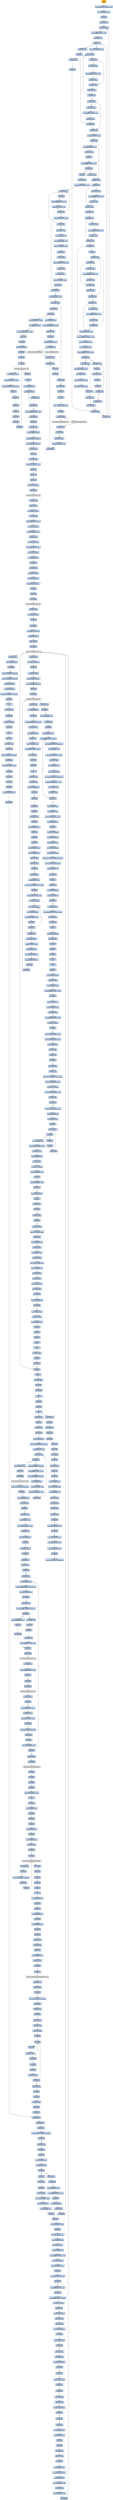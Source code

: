 digraph G {
node[shape=rectangle,style=filled,fillcolor=lightsteelblue,color=lightsteelblue]
bgcolor="transparent"
a0x00425710pusha_[label="start\npusha ",fillcolor="orange",color="lightgrey"];
a0x00425711movl_0x41e000UINT32_esi[label="0x00425711\nmovl $0x41e000<UINT32>, %esi"];
a0x00425716leal__118784esi__edi[label="0x00425716\nleal -118784(%esi), %edi"];
a0x0042571cpushl_edi[label="0x0042571c\npushl %edi"];
a0x0042571djmp_0x0042572a[label="0x0042571d\njmp 0x0042572a"];
a0x0042572amovl_esi__ebx[label="0x0042572a\nmovl (%esi), %ebx"];
a0x0042572csubl_0xfffffffcUINT8_esi[label="0x0042572c\nsubl $0xfffffffc<UINT8>, %esi"];
a0x0042572fadcl_ebx_ebx[label="0x0042572f\nadcl %ebx, %ebx"];
a0x00425731jb_0x00425720[label="0x00425731\njb 0x00425720"];
a0x00425720movb_esi__al[label="0x00425720\nmovb (%esi), %al"];
a0x00425722incl_esi[label="0x00425722\nincl %esi"];
a0x00425723movb_al_edi_[label="0x00425723\nmovb %al, (%edi)"];
a0x00425725incl_edi[label="0x00425725\nincl %edi"];
a0x00425726addl_ebx_ebx[label="0x00425726\naddl %ebx, %ebx"];
a0x00425728jne_0x00425731[label="0x00425728\njne 0x00425731"];
a0x00425733movl_0x1UINT32_eax[label="0x00425733\nmovl $0x1<UINT32>, %eax"];
a0x00425738addl_ebx_ebx[label="0x00425738\naddl %ebx, %ebx"];
a0x0042573ajne_0x00425743[label="0x0042573a\njne 0x00425743"];
a0x00425743adcl_eax_eax[label="0x00425743\nadcl %eax, %eax"];
a0x00425745addl_ebx_ebx[label="0x00425745\naddl %ebx, %ebx"];
a0x00425747jae_0x00425738[label="0x00425747\njae 0x00425738"];
a0x00425749jne_0x00425754[label="0x00425749\njne 0x00425754"];
a0x00425754xorl_ecx_ecx[label="0x00425754\nxorl %ecx, %ecx"];
a0x00425756subl_0x3UINT8_eax[label="0x00425756\nsubl $0x3<UINT8>, %eax"];
a0x00425759jb_0x00425768[label="0x00425759\njb 0x00425768"];
a0x0042575bshll_0x8UINT8_eax[label="0x0042575b\nshll $0x8<UINT8>, %eax"];
a0x0042575emovb_esi__al[label="0x0042575e\nmovb (%esi), %al"];
a0x00425760incl_esi[label="0x00425760\nincl %esi"];
a0x00425761xorl_0xffffffffUINT8_eax[label="0x00425761\nxorl $0xffffffff<UINT8>, %eax"];
a0x00425764je_0x004257da[label="0x00425764\nje 0x004257da"];
a0x00425766movl_eax_ebp[label="0x00425766\nmovl %eax, %ebp"];
a0x00425768addl_ebx_ebx[label="0x00425768\naddl %ebx, %ebx"];
a0x0042576ajne_0x00425773[label="0x0042576a\njne 0x00425773"];
a0x0042576cmovl_esi__ebx[label="0x0042576c\nmovl (%esi), %ebx"];
a0x0042576esubl_0xfffffffcUINT8_esi[label="0x0042576e\nsubl $0xfffffffc<UINT8>, %esi"];
a0x00425771adcl_ebx_ebx[label="0x00425771\nadcl %ebx, %ebx"];
a0x00425773adcl_ecx_ecx[label="0x00425773\nadcl %ecx, %ecx"];
a0x00425775addl_ebx_ebx[label="0x00425775\naddl %ebx, %ebx"];
a0x00425777jne_0x00425780[label="0x00425777\njne 0x00425780"];
a0x00425780adcl_ecx_ecx[label="0x00425780\nadcl %ecx, %ecx"];
a0x00425782jne_0x004257a4[label="0x00425782\njne 0x004257a4"];
a0x004257a4cmpl_0xfffff300UINT32_ebp[label="0x004257a4\ncmpl $0xfffff300<UINT32>, %ebp"];
a0x004257aaadcl_0x1UINT8_ecx[label="0x004257aa\nadcl $0x1<UINT8>, %ecx"];
a0x004257adleal_ediebp__edx[label="0x004257ad\nleal (%edi,%ebp), %edx"];
a0x004257b0cmpl_0xfffffffcUINT8_ebp[label="0x004257b0\ncmpl $0xfffffffc<UINT8>, %ebp"];
a0x004257b3jbe_0x004257c4[label="0x004257b3\njbe 0x004257c4"];
a0x004257c4movl_edx__eax[label="0x004257c4\nmovl (%edx), %eax"];
a0x004257c6addl_0x4UINT8_edx[label="0x004257c6\naddl $0x4<UINT8>, %edx"];
a0x004257c9movl_eax_edi_[label="0x004257c9\nmovl %eax, (%edi)"];
a0x004257cbaddl_0x4UINT8_edi[label="0x004257cb\naddl $0x4<UINT8>, %edi"];
a0x004257cesubl_0x4UINT8_ecx[label="0x004257ce\nsubl $0x4<UINT8>, %ecx"];
a0x004257d1ja_0x004257c4[label="0x004257d1\nja 0x004257c4"];
a0x004257d3addl_ecx_edi[label="0x004257d3\naddl %ecx, %edi"];
a0x004257d5jmp_0x00425726[label="0x004257d5\njmp 0x00425726"];
a0x00425784incl_ecx[label="0x00425784\nincl %ecx"];
a0x00425785addl_ebx_ebx[label="0x00425785\naddl %ebx, %ebx"];
a0x00425787jne_0x00425790[label="0x00425787\njne 0x00425790"];
a0x00425790adcl_ecx_ecx[label="0x00425790\nadcl %ecx, %ecx"];
a0x00425792addl_ebx_ebx[label="0x00425792\naddl %ebx, %ebx"];
a0x00425794jae_0x00425785[label="0x00425794\njae 0x00425785"];
a0x00425796jne_0x004257a1[label="0x00425796\njne 0x004257a1"];
a0x004257a1addl_0x2UINT8_ecx[label="0x004257a1\naddl $0x2<UINT8>, %ecx"];
a0x004257b5movb_edx__al[label="0x004257b5\nmovb (%edx), %al"];
a0x004257b7incl_edx[label="0x004257b7\nincl %edx"];
a0x004257b8movb_al_edi_[label="0x004257b8\nmovb %al, (%edi)"];
a0x004257baincl_edi[label="0x004257ba\nincl %edi"];
a0x004257bbdecl_ecx[label="0x004257bb\ndecl %ecx"];
a0x004257bcjne_0x004257b5[label="0x004257bc\njne 0x004257b5"];
a0x004257bejmp_0x00425726[label="0x004257be\njmp 0x00425726"];
a0x0042574bmovl_esi__ebx[label="0x0042574b\nmovl (%esi), %ebx"];
a0x0042574dsubl_0xfffffffcUINT8_esi[label="0x0042574d\nsubl $0xfffffffc<UINT8>, %esi"];
a0x00425750adcl_ebx_ebx[label="0x00425750\nadcl %ebx, %ebx"];
a0x00425752jae_0x00425738[label="0x00425752\njae 0x00425738"];
a0x00425779movl_esi__ebx[label="0x00425779\nmovl (%esi), %ebx"];
a0x0042577bsubl_0xfffffffcUINT8_esi[label="0x0042577b\nsubl $0xfffffffc<UINT8>, %esi"];
a0x0042577eadcl_ebx_ebx[label="0x0042577e\nadcl %ebx, %ebx"];
a0x00425789movl_esi__ebx[label="0x00425789\nmovl (%esi), %ebx"];
a0x0042578bsubl_0xfffffffcUINT8_esi[label="0x0042578b\nsubl $0xfffffffc<UINT8>, %esi"];
a0x0042578eadcl_ebx_ebx[label="0x0042578e\nadcl %ebx, %ebx"];
a0x00425798movl_esi__ebx[label="0x00425798\nmovl (%esi), %ebx"];
a0x0042579asubl_0xfffffffcUINT8_esi[label="0x0042579a\nsubl $0xfffffffc<UINT8>, %esi"];
a0x0042579dadcl_ebx_ebx[label="0x0042579d\nadcl %ebx, %ebx"];
a0x0042579fjae_0x00425785[label="0x0042579f\njae 0x00425785"];
a0x0042573cmovl_esi__ebx[label="0x0042573c\nmovl (%esi), %ebx"];
a0x0042573esubl_0xfffffffcUINT8_esi[label="0x0042573e\nsubl $0xfffffffc<UINT8>, %esi"];
a0x00425741adcl_ebx_ebx[label="0x00425741\nadcl %ebx, %ebx"];
a0x004257dapopl_esi[label="0x004257da\npopl %esi"];
a0x004257dbmovl_esi_edi[label="0x004257db\nmovl %esi, %edi"];
a0x004257ddmovl_0x120UINT32_ecx[label="0x004257dd\nmovl $0x120<UINT32>, %ecx"];
a0x004257e2movb_edi__al[label="0x004257e2\nmovb (%edi), %al"];
a0x004257e4incl_edi[label="0x004257e4\nincl %edi"];
a0x004257e5subb_0xffffffe8UINT8_al[label="0x004257e5\nsubb $0xffffffe8<UINT8>, %al"];
a0x004257e7cmpb_0x1UINT8_al[label="0x004257e7\ncmpb $0x1<UINT8>, %al"];
a0x004257e9ja_0x004257e2[label="0x004257e9\nja 0x004257e2"];
a0x004257ebcmpb_0x1UINT8_edi_[label="0x004257eb\ncmpb $0x1<UINT8>, (%edi)"];
a0x004257eejne_0x004257e2[label="0x004257ee\njne 0x004257e2"];
a0x004257f0movl_edi__eax[label="0x004257f0\nmovl (%edi), %eax"];
a0x004257f2movb_0x4edi__bl[label="0x004257f2\nmovb 0x4(%edi), %bl"];
a0x004257f5shrw_0x8UINT8_ax[label="0x004257f5\nshrw $0x8<UINT8>, %ax"];
a0x004257f9roll_0x10UINT8_eax[label="0x004257f9\nroll $0x10<UINT8>, %eax"];
a0x004257fcxchgb_al_ah[label="0x004257fc\nxchgb %al, %ah"];
a0x004257fesubl_edi_eax[label="0x004257fe\nsubl %edi, %eax"];
a0x00425800subb_0xffffffe8UINT8_bl[label="0x00425800\nsubb $0xffffffe8<UINT8>, %bl"];
a0x00425803addl_esi_eax[label="0x00425803\naddl %esi, %eax"];
a0x00425805movl_eax_edi_[label="0x00425805\nmovl %eax, (%edi)"];
a0x00425807addl_0x5UINT8_edi[label="0x00425807\naddl $0x5<UINT8>, %edi"];
a0x0042580amovb_bl_al[label="0x0042580a\nmovb %bl, %al"];
a0x0042580cloop_0x004257e7[label="0x0042580c\nloop 0x004257e7"];
a0x0042580eleal_0x23000esi__edi[label="0x0042580e\nleal 0x23000(%esi), %edi"];
a0x00425814movl_edi__eax[label="0x00425814\nmovl (%edi), %eax"];
a0x00425816orl_eax_eax[label="0x00425816\norl %eax, %eax"];
a0x00425818je_0x00425856[label="0x00425818\nje 0x00425856"];
a0x0042581amovl_0x4edi__ebx[label="0x0042581a\nmovl 0x4(%edi), %ebx"];
a0x0042581dleal_0x25000eaxesi__eax[label="0x0042581d\nleal 0x25000(%eax,%esi), %eax"];
a0x00425824addl_esi_ebx[label="0x00425824\naddl %esi, %ebx"];
a0x00425826pushl_eax[label="0x00425826\npushl %eax"];
a0x00425827addl_0x8UINT8_edi[label="0x00425827\naddl $0x8<UINT8>, %edi"];
a0x0042582acall_0x25090esi_[label="0x0042582a\ncall 0x25090(%esi)"];
LoadLibraryA_kernel32_dll[label="LoadLibraryA@kernel32.dll",fillcolor="lightgrey",color="lightgrey"];
a0x00425830xchgl_eax_ebp[label="0x00425830\nxchgl %eax, %ebp"];
a0x00425831movb_edi__al[label="0x00425831\nmovb (%edi), %al"];
a0x00425833incl_edi[label="0x00425833\nincl %edi"];
a0x00425834orb_al_al[label="0x00425834\norb %al, %al"];
a0x00425836je_0x00425814[label="0x00425836\nje 0x00425814"];
a0x00425838movl_edi_ecx[label="0x00425838\nmovl %edi, %ecx"];
a0x0042583apushl_edi[label="0x0042583a\npushl %edi"];
a0x0042583bdecl_eax[label="0x0042583b\ndecl %eax"];
a0x0042583crepnz_scasb_es_edi__al[label="0x0042583c\nrepnz scasb %es:(%edi), %al"];
a0x0042583epushl_ebp[label="0x0042583e\npushl %ebp"];
a0x0042583fcall_0x25098esi_[label="0x0042583f\ncall 0x25098(%esi)"];
GetProcAddress_kernel32_dll[label="GetProcAddress@kernel32.dll",fillcolor="lightgrey",color="lightgrey"];
a0x00425845orl_eax_eax[label="0x00425845\norl %eax, %eax"];
a0x00425847je_0x00425850[label="0x00425847\nje 0x00425850"];
a0x00425849movl_eax_ebx_[label="0x00425849\nmovl %eax, (%ebx)"];
a0x0042584baddl_0x4UINT8_ebx[label="0x0042584b\naddl $0x4<UINT8>, %ebx"];
a0x0042584ejmp_0x00425831[label="0x0042584e\njmp 0x00425831"];
GetProcAddress_KERNEL32_DLL[label="GetProcAddress@KERNEL32.DLL",fillcolor="lightgrey",color="lightgrey"];
LoadLibraryA_KERNEL32_DLL[label="LoadLibraryA@KERNEL32.DLL",fillcolor="lightgrey",color="lightgrey"];
a0x00425856movl_0x2509cesi__ebp[label="0x00425856\nmovl 0x2509c(%esi), %ebp"];
a0x0042585cleal__4096esi__edi[label="0x0042585c\nleal -4096(%esi), %edi"];
a0x00425862movl_0x1000UINT32_ebx[label="0x00425862\nmovl $0x1000<UINT32>, %ebx"];
a0x00425867pushl_eax[label="0x00425867\npushl %eax"];
a0x00425868pushl_esp[label="0x00425868\npushl %esp"];
a0x00425869pushl_0x4UINT8[label="0x00425869\npushl $0x4<UINT8>"];
a0x0042586bpushl_ebx[label="0x0042586b\npushl %ebx"];
a0x0042586cpushl_edi[label="0x0042586c\npushl %edi"];
a0x0042586dcall_ebp[label="0x0042586d\ncall %ebp"];
VirtualProtect_kernel32_dll[label="VirtualProtect@kernel32.dll",fillcolor="lightgrey",color="lightgrey"];
a0x0042586fleal_0x1f7edi__eax[label="0x0042586f\nleal 0x1f7(%edi), %eax"];
a0x00425875andb_0x7fUINT8_eax_[label="0x00425875\nandb $0x7f<UINT8>, (%eax)"];
a0x00425878andb_0x7fUINT8_0x28eax_[label="0x00425878\nandb $0x7f<UINT8>, 0x28(%eax)"];
a0x0042587cpopl_eax[label="0x0042587c\npopl %eax"];
a0x0042587dpushl_eax[label="0x0042587d\npushl %eax"];
a0x0042587epushl_esp[label="0x0042587e\npushl %esp"];
a0x0042587fpushl_eax[label="0x0042587f\npushl %eax"];
a0x00425880pushl_ebx[label="0x00425880\npushl %ebx"];
a0x00425881pushl_edi[label="0x00425881\npushl %edi"];
a0x00425882call_ebp[label="0x00425882\ncall %ebp"];
a0x00425884popl_eax[label="0x00425884\npopl %eax"];
a0x00425885popa_[label="0x00425885\npopa "];
a0x00425886leal__128esp__eax[label="0x00425886\nleal -128(%esp), %eax"];
a0x0042588apushl_0x0UINT8[label="0x0042588a\npushl $0x0<UINT8>"];
a0x0042588ccmpl_eax_esp[label="0x0042588c\ncmpl %eax, %esp"];
a0x0042588ejne_0x0042588a[label="0x0042588e\njne 0x0042588a"];
a0x00425890subl_0xffffff80UINT8_esp[label="0x00425890\nsubl $0xffffff80<UINT8>, %esp"];
a0x00425893jmp_0x00402138[label="0x00425893\njmp 0x00402138"];
a0x00402138pushl_ebp[label="0x00402138\npushl %ebp"];
a0x00402139movl_esp_ebp[label="0x00402139\nmovl %esp, %ebp"];
a0x0040213bpushl_0xffffffffUINT8[label="0x0040213b\npushl $0xffffffff<UINT8>"];
a0x0040213dpushl_0x406138UINT32[label="0x0040213d\npushl $0x406138<UINT32>"];
a0x00402142pushl_0x403fa4UINT32[label="0x00402142\npushl $0x403fa4<UINT32>"];
a0x00402147movl_fs_0_eax[label="0x00402147\nmovl %fs:0, %eax"];
a0x0040214dpushl_eax[label="0x0040214d\npushl %eax"];
a0x0040214emovl_esp_fs_0[label="0x0040214e\nmovl %esp, %fs:0"];
a0x00402155subl_0x10UINT8_esp[label="0x00402155\nsubl $0x10<UINT8>, %esp"];
a0x00402158pushl_ebx[label="0x00402158\npushl %ebx"];
a0x00402159pushl_esi[label="0x00402159\npushl %esi"];
a0x0040215apushl_edi[label="0x0040215a\npushl %edi"];
a0x0040215bmovl_esp__24ebp_[label="0x0040215b\nmovl %esp, -24(%ebp)"];
a0x0040215ecall_0x40609c[label="0x0040215e\ncall 0x40609c"];
GetVersion_KERNEL32_DLL[label="GetVersion@KERNEL32.DLL",fillcolor="lightgrey",color="lightgrey"];
a0x00402164xorl_edx_edx[label="0x00402164\nxorl %edx, %edx"];
a0x00402166movb_ah_dl[label="0x00402166\nmovb %ah, %dl"];
a0x00402168movl_edx_0x421e44[label="0x00402168\nmovl %edx, 0x421e44"];
a0x0040216emovl_eax_ecx[label="0x0040216e\nmovl %eax, %ecx"];
a0x00402170andl_0xffUINT32_ecx[label="0x00402170\nandl $0xff<UINT32>, %ecx"];
a0x00402176movl_ecx_0x421e40[label="0x00402176\nmovl %ecx, 0x421e40"];
a0x0040217cshll_0x8UINT8_ecx[label="0x0040217c\nshll $0x8<UINT8>, %ecx"];
a0x0040217faddl_edx_ecx[label="0x0040217f\naddl %edx, %ecx"];
a0x00402181movl_ecx_0x421e3c[label="0x00402181\nmovl %ecx, 0x421e3c"];
a0x00402187shrl_0x10UINT8_eax[label="0x00402187\nshrl $0x10<UINT8>, %eax"];
a0x0040218amovl_eax_0x421e38[label="0x0040218a\nmovl %eax, 0x421e38"];
a0x0040218fpushl_0x0UINT8[label="0x0040218f\npushl $0x0<UINT8>"];
a0x00402191call_0x402d06[label="0x00402191\ncall 0x402d06"];
a0x00402d06xorl_eax_eax[label="0x00402d06\nxorl %eax, %eax"];
a0x00402d08pushl_0x0UINT8[label="0x00402d08\npushl $0x0<UINT8>"];
a0x00402d0acmpl_eax_0x8esp_[label="0x00402d0a\ncmpl %eax, 0x8(%esp)"];
a0x00402d0epushl_0x1000UINT32[label="0x00402d0e\npushl $0x1000<UINT32>"];
a0x00402d13sete_al[label="0x00402d13\nsete %al"];
a0x00402d16pushl_eax[label="0x00402d16\npushl %eax"];
a0x00402d17call_0x4060a8[label="0x00402d17\ncall 0x4060a8"];
HeapCreate_KERNEL32_DLL[label="HeapCreate@KERNEL32.DLL",fillcolor="lightgrey",color="lightgrey"];
a0x00402d1dtestl_eax_eax[label="0x00402d1d\ntestl %eax, %eax"];
a0x00402d1fmovl_eax_0x42220c[label="0x00402d1f\nmovl %eax, 0x42220c"];
a0x00402d24je_0x402d3b[label="0x00402d24\nje 0x402d3b"];
a0x00402d26call_0x402d42[label="0x00402d26\ncall 0x402d42"];
a0x00402d42pushl_0x140UINT32[label="0x00402d42\npushl $0x140<UINT32>"];
a0x00402d47pushl_0x0UINT8[label="0x00402d47\npushl $0x0<UINT8>"];
a0x00402d49pushl_0x42220c[label="0x00402d49\npushl 0x42220c"];
a0x00402d4fcall_0x406094[label="0x00402d4f\ncall 0x406094"];
HeapAlloc_KERNEL32_DLL[label="HeapAlloc@KERNEL32.DLL",fillcolor="lightgrey",color="lightgrey"];
a0x00402d55testl_eax_eax[label="0x00402d55\ntestl %eax, %eax"];
a0x00402d57movl_eax_0x422208[label="0x00402d57\nmovl %eax, 0x422208"];
a0x00402d5cjne_0x402d5f[label="0x00402d5c\njne 0x402d5f"];
a0x00402d5fandl_0x0UINT8_0x422200[label="0x00402d5f\nandl $0x0<UINT8>, 0x422200"];
a0x00402d66andl_0x0UINT8_0x422204[label="0x00402d66\nandl $0x0<UINT8>, 0x422204"];
a0x00402d6dpushl_0x1UINT8[label="0x00402d6d\npushl $0x1<UINT8>"];
a0x00402d6fmovl_eax_0x4221fc[label="0x00402d6f\nmovl %eax, 0x4221fc"];
a0x00402d74movl_0x10UINT32_0x4221f4[label="0x00402d74\nmovl $0x10<UINT32>, 0x4221f4"];
a0x00402d7epopl_eax[label="0x00402d7e\npopl %eax"];
a0x00402d7fret[label="0x00402d7f\nret"];
a0x00402d2btestl_eax_eax[label="0x00402d2b\ntestl %eax, %eax"];
a0x00402d2djne_0x402d3e[label="0x00402d2d\njne 0x402d3e"];
a0x00402d3epushl_0x1UINT8[label="0x00402d3e\npushl $0x1<UINT8>"];
a0x00402d40popl_eax[label="0x00402d40\npopl %eax"];
a0x00402d41ret[label="0x00402d41\nret"];
a0x00402196popl_ecx[label="0x00402196\npopl %ecx"];
a0x00402197testl_eax_eax[label="0x00402197\ntestl %eax, %eax"];
a0x00402199jne_0x4021a3[label="0x00402199\njne 0x4021a3"];
a0x004021a3andl_0x0UINT8__4ebp_[label="0x004021a3\nandl $0x0<UINT8>, -4(%ebp)"];
a0x004021a7call_0x403d00[label="0x004021a7\ncall 0x403d00"];
a0x00403d00subl_0x44UINT8_esp[label="0x00403d00\nsubl $0x44<UINT8>, %esp"];
a0x00403d03pushl_ebx[label="0x00403d03\npushl %ebx"];
a0x00403d04pushl_ebp[label="0x00403d04\npushl %ebp"];
a0x00403d05pushl_esi[label="0x00403d05\npushl %esi"];
a0x00403d06pushl_edi[label="0x00403d06\npushl %edi"];
a0x00403d07pushl_0x100UINT32[label="0x00403d07\npushl $0x100<UINT32>"];
a0x00403d0ccall_0x402078[label="0x00403d0c\ncall 0x402078"];
a0x00402078pushl_0x421e24[label="0x00402078\npushl 0x421e24"];
a0x0040207epushl_0x8esp_[label="0x0040207e\npushl 0x8(%esp)"];
a0x00402082call_0x40208a[label="0x00402082\ncall 0x40208a"];
a0x0040208acmpl_0xffffffe0UINT8_0x4esp_[label="0x0040208a\ncmpl $0xffffffe0<UINT8>, 0x4(%esp)"];
a0x0040208fja_0x4020b3[label="0x0040208f\nja 0x4020b3"];
a0x00402091pushl_0x4esp_[label="0x00402091\npushl 0x4(%esp)"];
a0x00402095call_0x4020b6[label="0x00402095\ncall 0x4020b6"];
a0x004020b6pushl_esi[label="0x004020b6\npushl %esi"];
a0x004020b7movl_0x8esp__esi[label="0x004020b7\nmovl 0x8(%esp), %esi"];
a0x004020bbcmpl_0x42192c_esi[label="0x004020bb\ncmpl 0x42192c, %esi"];
a0x004020c1ja_0x4020ce[label="0x004020c1\nja 0x4020ce"];
a0x004020c3pushl_esi[label="0x004020c3\npushl %esi"];
a0x004020c4call_0x4030d6[label="0x004020c4\ncall 0x4030d6"];
a0x004030d6pushl_ebp[label="0x004030d6\npushl %ebp"];
a0x004030d7movl_esp_ebp[label="0x004030d7\nmovl %esp, %ebp"];
a0x004030d9subl_0x14UINT8_esp[label="0x004030d9\nsubl $0x14<UINT8>, %esp"];
a0x004030dcmovl_0x422204_eax[label="0x004030dc\nmovl 0x422204, %eax"];
a0x004030e1movl_0x422208_edx[label="0x004030e1\nmovl 0x422208, %edx"];
a0x004030e7pushl_ebx[label="0x004030e7\npushl %ebx"];
a0x004030e8pushl_esi[label="0x004030e8\npushl %esi"];
a0x004030e9leal_eaxeax4__eax[label="0x004030e9\nleal (%eax,%eax,4), %eax"];
a0x004030ecpushl_edi[label="0x004030ec\npushl %edi"];
a0x004030edleal_edxeax4__edi[label="0x004030ed\nleal (%edx,%eax,4), %edi"];
a0x004030f0movl_0x8ebp__eax[label="0x004030f0\nmovl 0x8(%ebp), %eax"];
a0x004030f3movl_edi__4ebp_[label="0x004030f3\nmovl %edi, -4(%ebp)"];
a0x004030f6leal_0x17eax__ecx[label="0x004030f6\nleal 0x17(%eax), %ecx"];
a0x004030f9andl_0xfffffff0UINT8_ecx[label="0x004030f9\nandl $0xfffffff0<UINT8>, %ecx"];
a0x004030fcmovl_ecx__16ebp_[label="0x004030fc\nmovl %ecx, -16(%ebp)"];
a0x004030ffsarl_0x4UINT8_ecx[label="0x004030ff\nsarl $0x4<UINT8>, %ecx"];
a0x00403102decl_ecx[label="0x00403102\ndecl %ecx"];
a0x00403103cmpl_0x20UINT8_ecx[label="0x00403103\ncmpl $0x20<UINT8>, %ecx"];
a0x00403106jnl_0x403116[label="0x00403106\njnl 0x403116"];
a0x00403108orl_0xffffffffUINT8_esi[label="0x00403108\norl $0xffffffff<UINT8>, %esi"];
a0x0040310bshrl_cl_esi[label="0x0040310b\nshrl %cl, %esi"];
a0x0040310dorl_0xffffffffUINT8__8ebp_[label="0x0040310d\norl $0xffffffff<UINT8>, -8(%ebp)"];
a0x00403111movl_esi__12ebp_[label="0x00403111\nmovl %esi, -12(%ebp)"];
a0x00403114jmp_0x403126[label="0x00403114\njmp 0x403126"];
a0x00403126movl_0x4221fc_eax[label="0x00403126\nmovl 0x4221fc, %eax"];
a0x0040312bmovl_eax_ebx[label="0x0040312b\nmovl %eax, %ebx"];
a0x0040312dcmpl_edi_ebx[label="0x0040312d\ncmpl %edi, %ebx"];
a0x0040312fmovl_ebx_0x8ebp_[label="0x0040312f\nmovl %ebx, 0x8(%ebp)"];
a0x00403132jae_0x40314d[label="0x00403132\njae 0x40314d"];
a0x0040314dcmpl__4ebp__ebx[label="0x0040314d\ncmpl -4(%ebp), %ebx"];
a0x00403150jne_0x4031cb[label="0x00403150\njne 0x4031cb"];
a0x00403152movl_edx_ebx[label="0x00403152\nmovl %edx, %ebx"];
a0x00403154cmpl_eax_ebx[label="0x00403154\ncmpl %eax, %ebx"];
a0x00403156movl_ebx_0x8ebp_[label="0x00403156\nmovl %ebx, 0x8(%ebp)"];
a0x00403159jae_0x403170[label="0x00403159\njae 0x403170"];
a0x00403170jne_0x4031cb[label="0x00403170\njne 0x4031cb"];
a0x00403172cmpl__4ebp__ebx[label="0x00403172\ncmpl -4(%ebp), %ebx"];
a0x00403175jae_0x403188[label="0x00403175\njae 0x403188"];
a0x00403188jne_0x4031b0[label="0x00403188\njne 0x4031b0"];
a0x0040318amovl_edx_ebx[label="0x0040318a\nmovl %edx, %ebx"];
a0x0040318ccmpl_eax_ebx[label="0x0040318c\ncmpl %eax, %ebx"];
a0x0040318emovl_ebx_0x8ebp_[label="0x0040318e\nmovl %ebx, 0x8(%ebp)"];
a0x00403191jae_0x4031a0[label="0x00403191\njae 0x4031a0"];
a0x004031a0jne_0x4031b0[label="0x004031a0\njne 0x4031b0"];
a0x004031a2call_0x4033df[label="0x004031a2\ncall 0x4033df"];
a0x004033dfmovl_0x422204_eax[label="0x004033df\nmovl 0x422204, %eax"];
a0x004033e4movl_0x4221f4_ecx[label="0x004033e4\nmovl 0x4221f4, %ecx"];
a0x004033eapushl_esi[label="0x004033ea\npushl %esi"];
a0x004033ebpushl_edi[label="0x004033eb\npushl %edi"];
a0x004033ecxorl_edi_edi[label="0x004033ec\nxorl %edi, %edi"];
a0x004033eecmpl_ecx_eax[label="0x004033ee\ncmpl %ecx, %eax"];
a0x004033f0jne_0x403422[label="0x004033f0\njne 0x403422"];
a0x00403422movl_0x422208_ecx[label="0x00403422\nmovl 0x422208, %ecx"];
a0x00403428pushl_0x41c4UINT32[label="0x00403428\npushl $0x41c4<UINT32>"];
a0x0040342dpushl_0x8UINT8[label="0x0040342d\npushl $0x8<UINT8>"];
a0x0040342fleal_eaxeax4__eax[label="0x0040342f\nleal (%eax,%eax,4), %eax"];
a0x00403432pushl_0x42220c[label="0x00403432\npushl 0x42220c"];
a0x00403438leal_ecxeax4__esi[label="0x00403438\nleal (%ecx,%eax,4), %esi"];
a0x0040343bcall_0x406094[label="0x0040343b\ncall 0x406094"];
a0x00403441cmpl_edi_eax[label="0x00403441\ncmpl %edi, %eax"];
a0x00403443movl_eax_0x10esi_[label="0x00403443\nmovl %eax, 0x10(%esi)"];
a0x00403446je_0x403472[label="0x00403446\nje 0x403472"];
a0x00403448pushl_0x4UINT8[label="0x00403448\npushl $0x4<UINT8>"];
a0x0040344apushl_0x2000UINT32[label="0x0040344a\npushl $0x2000<UINT32>"];
a0x0040344fpushl_0x100000UINT32[label="0x0040344f\npushl $0x100000<UINT32>"];
a0x00403454pushl_edi[label="0x00403454\npushl %edi"];
a0x00403455call_0x4060b0[label="0x00403455\ncall 0x4060b0"];
VirtualAlloc_KERNEL32_DLL[label="VirtualAlloc@KERNEL32.DLL",fillcolor="lightgrey",color="lightgrey"];
a0x0040345bcmpl_edi_eax[label="0x0040345b\ncmpl %edi, %eax"];
a0x0040345dmovl_eax_0xcesi_[label="0x0040345d\nmovl %eax, 0xc(%esi)"];
a0x00403460jne_0x403476[label="0x00403460\njne 0x403476"];
a0x00403476orl_0xffffffffUINT8_0x8esi_[label="0x00403476\norl $0xffffffff<UINT8>, 0x8(%esi)"];
a0x0040347amovl_edi_esi_[label="0x0040347a\nmovl %edi, (%esi)"];
a0x0040347cmovl_edi_0x4esi_[label="0x0040347c\nmovl %edi, 0x4(%esi)"];
a0x0040347fincl_0x422204[label="0x0040347f\nincl 0x422204"];
a0x00403485movl_0x10esi__eax[label="0x00403485\nmovl 0x10(%esi), %eax"];
a0x00403488orl_0xffffffffUINT8_eax_[label="0x00403488\norl $0xffffffff<UINT8>, (%eax)"];
a0x0040348bmovl_esi_eax[label="0x0040348b\nmovl %esi, %eax"];
a0x0040348dpopl_edi[label="0x0040348d\npopl %edi"];
a0x0040348epopl_esi[label="0x0040348e\npopl %esi"];
a0x0040348fret[label="0x0040348f\nret"];
a0x004031a7movl_eax_ebx[label="0x004031a7\nmovl %eax, %ebx"];
a0x004031a9testl_ebx_ebx[label="0x004031a9\ntestl %ebx, %ebx"];
a0x004031abmovl_ebx_0x8ebp_[label="0x004031ab\nmovl %ebx, 0x8(%ebp)"];
a0x004031aeje_0x4031c4[label="0x004031ae\nje 0x4031c4"];
a0x004031b0pushl_ebx[label="0x004031b0\npushl %ebx"];
a0x004031b1call_0x403490[label="0x004031b1\ncall 0x403490"];
a0x00403490pushl_ebp[label="0x00403490\npushl %ebp"];
a0x00403491movl_esp_ebp[label="0x00403491\nmovl %esp, %ebp"];
a0x00403493pushl_ecx[label="0x00403493\npushl %ecx"];
a0x00403494movl_0x8ebp__ecx[label="0x00403494\nmovl 0x8(%ebp), %ecx"];
a0x00403497pushl_ebx[label="0x00403497\npushl %ebx"];
a0x00403498pushl_esi[label="0x00403498\npushl %esi"];
a0x00403499pushl_edi[label="0x00403499\npushl %edi"];
a0x0040349amovl_0x10ecx__esi[label="0x0040349a\nmovl 0x10(%ecx), %esi"];
a0x0040349dmovl_0x8ecx__eax[label="0x0040349d\nmovl 0x8(%ecx), %eax"];
a0x004034a0xorl_ebx_ebx[label="0x004034a0\nxorl %ebx, %ebx"];
a0x004034a2testl_eax_eax[label="0x004034a2\ntestl %eax, %eax"];
a0x004034a4jl_0x4034ab[label="0x004034a4\njl 0x4034ab"];
a0x004034abmovl_ebx_eax[label="0x004034ab\nmovl %ebx, %eax"];
a0x004034adpushl_0x3fUINT8[label="0x004034ad\npushl $0x3f<UINT8>"];
a0x004034afimull_0x204UINT32_eax_eax[label="0x004034af\nimull $0x204<UINT32>, %eax, %eax"];
a0x004034b5popl_edx[label="0x004034b5\npopl %edx"];
a0x004034b6leal_0x144eaxesi__eax[label="0x004034b6\nleal 0x144(%eax,%esi), %eax"];
a0x004034bdmovl_eax__4ebp_[label="0x004034bd\nmovl %eax, -4(%ebp)"];
a0x004034c0movl_eax_0x8eax_[label="0x004034c0\nmovl %eax, 0x8(%eax)"];
a0x004034c3movl_eax_0x4eax_[label="0x004034c3\nmovl %eax, 0x4(%eax)"];
a0x004034c6addl_0x8UINT8_eax[label="0x004034c6\naddl $0x8<UINT8>, %eax"];
a0x004034c9decl_edx[label="0x004034c9\ndecl %edx"];
a0x004034cajne_0x4034c0[label="0x004034ca\njne 0x4034c0"];
a0x004034ccmovl_ebx_edi[label="0x004034cc\nmovl %ebx, %edi"];
a0x004034cepushl_0x4UINT8[label="0x004034ce\npushl $0x4<UINT8>"];
a0x004034d0shll_0xfUINT8_edi[label="0x004034d0\nshll $0xf<UINT8>, %edi"];
a0x004034d3addl_0xcecx__edi[label="0x004034d3\naddl 0xc(%ecx), %edi"];
a0x004034d6pushl_0x1000UINT32[label="0x004034d6\npushl $0x1000<UINT32>"];
a0x004034dbpushl_0x8000UINT32[label="0x004034db\npushl $0x8000<UINT32>"];
a0x004034e0pushl_edi[label="0x004034e0\npushl %edi"];
a0x004034e1call_0x4060b0[label="0x004034e1\ncall 0x4060b0"];
a0x004034e7testl_eax_eax[label="0x004034e7\ntestl %eax, %eax"];
a0x004034e9jne_0x4034f3[label="0x004034e9\njne 0x4034f3"];
a0x004034f3leal_0x7000edi__edx[label="0x004034f3\nleal 0x7000(%edi), %edx"];
a0x004034f9cmpl_edx_edi[label="0x004034f9\ncmpl %edx, %edi"];
a0x004034fbja_0x403539[label="0x004034fb\nja 0x403539"];
a0x004034fdleal_0x10edi__eax[label="0x004034fd\nleal 0x10(%edi), %eax"];
a0x00403500orl_0xffffffffUINT8__8eax_[label="0x00403500\norl $0xffffffff<UINT8>, -8(%eax)"];
a0x00403504orl_0xffffffffUINT8_0xfeceax_[label="0x00403504\norl $0xffffffff<UINT8>, 0xfec(%eax)"];
a0x0040350bleal_0xffceax__ecx[label="0x0040350b\nleal 0xffc(%eax), %ecx"];
a0x00403511movl_0xff0UINT32__4eax_[label="0x00403511\nmovl $0xff0<UINT32>, -4(%eax)"];
a0x00403518movl_ecx_eax_[label="0x00403518\nmovl %ecx, (%eax)"];
a0x0040351aleal__4100eax__ecx[label="0x0040351a\nleal -4100(%eax), %ecx"];
a0x00403520movl_ecx_0x4eax_[label="0x00403520\nmovl %ecx, 0x4(%eax)"];
a0x00403523movl_0xff0UINT32_0xfe8eax_[label="0x00403523\nmovl $0xff0<UINT32>, 0xfe8(%eax)"];
a0x0040352daddl_0x1000UINT32_eax[label="0x0040352d\naddl $0x1000<UINT32>, %eax"];
a0x00403532leal__16eax__ecx[label="0x00403532\nleal -16(%eax), %ecx"];
a0x00403535cmpl_edx_ecx[label="0x00403535\ncmpl %edx, %ecx"];
a0x00403537jbe_0x403500[label="0x00403537\njbe 0x403500"];
a0x00403539movl__4ebp__eax[label="0x00403539\nmovl -4(%ebp), %eax"];
a0x0040353cleal_0xcedi__ecx[label="0x0040353c\nleal 0xc(%edi), %ecx"];
a0x0040353faddl_0x1f8UINT32_eax[label="0x0040353f\naddl $0x1f8<UINT32>, %eax"];
a0x00403544pushl_0x1UINT8[label="0x00403544\npushl $0x1<UINT8>"];
a0x00403546popl_edi[label="0x00403546\npopl %edi"];
a0x00403547movl_ecx_0x4eax_[label="0x00403547\nmovl %ecx, 0x4(%eax)"];
a0x0040354amovl_eax_0x8ecx_[label="0x0040354a\nmovl %eax, 0x8(%ecx)"];
a0x0040354dleal_0xcedx__ecx[label="0x0040354d\nleal 0xc(%edx), %ecx"];
a0x00403550movl_ecx_0x8eax_[label="0x00403550\nmovl %ecx, 0x8(%eax)"];
a0x00403553movl_eax_0x4ecx_[label="0x00403553\nmovl %eax, 0x4(%ecx)"];
a0x00403556andl_0x0UINT8_0x44esiebx4_[label="0x00403556\nandl $0x0<UINT8>, 0x44(%esi,%ebx,4)"];
a0x0040355bmovl_edi_0xc4esiebx4_[label="0x0040355b\nmovl %edi, 0xc4(%esi,%ebx,4)"];
a0x00403562movb_0x43esi__al[label="0x00403562\nmovb 0x43(%esi), %al"];
a0x00403565movb_al_cl[label="0x00403565\nmovb %al, %cl"];
a0x00403567incb_cl[label="0x00403567\nincb %cl"];
a0x00403569testb_al_al[label="0x00403569\ntestb %al, %al"];
a0x0040356bmovl_0x8ebp__eax[label="0x0040356b\nmovl 0x8(%ebp), %eax"];
a0x0040356emovb_cl_0x43esi_[label="0x0040356e\nmovb %cl, 0x43(%esi)"];
a0x00403571jne_0x403576[label="0x00403571\njne 0x403576"];
a0x00403573orl_edi_0x4eax_[label="0x00403573\norl %edi, 0x4(%eax)"];
a0x00403576movl_0x80000000UINT32_edx[label="0x00403576\nmovl $0x80000000<UINT32>, %edx"];
a0x0040357bmovl_ebx_ecx[label="0x0040357b\nmovl %ebx, %ecx"];
a0x0040357dshrl_cl_edx[label="0x0040357d\nshrl %cl, %edx"];
a0x0040357fnotl_edx[label="0x0040357f\nnotl %edx"];
a0x00403581andl_edx_0x8eax_[label="0x00403581\nandl %edx, 0x8(%eax)"];
a0x00403584movl_ebx_eax[label="0x00403584\nmovl %ebx, %eax"];
a0x00403586popl_edi[label="0x00403586\npopl %edi"];
a0x00403587popl_esi[label="0x00403587\npopl %esi"];
a0x00403588popl_ebx[label="0x00403588\npopl %ebx"];
a0x00403589leave_[label="0x00403589\nleave "];
a0x0040358aret[label="0x0040358a\nret"];
a0x004031b6popl_ecx[label="0x004031b6\npopl %ecx"];
a0x004031b7movl_0x10ebx__ecx[label="0x004031b7\nmovl 0x10(%ebx), %ecx"];
a0x004031bamovl_eax_ecx_[label="0x004031ba\nmovl %eax, (%ecx)"];
a0x004031bcmovl_0x10ebx__eax[label="0x004031bc\nmovl 0x10(%ebx), %eax"];
a0x004031bfcmpl_0xffffffffUINT8_eax_[label="0x004031bf\ncmpl $0xffffffff<UINT8>, (%eax)"];
a0x004031c2jne_0x4031cb[label="0x004031c2\njne 0x4031cb"];
a0x004031cbmovl_ebx_0x4221fc[label="0x004031cb\nmovl %ebx, 0x4221fc"];
a0x004031d1movl_0x10ebx__eax[label="0x004031d1\nmovl 0x10(%ebx), %eax"];
a0x004031d4movl_eax__edx[label="0x004031d4\nmovl (%eax), %edx"];
a0x004031d6cmpl_0xffffffffUINT8_edx[label="0x004031d6\ncmpl $0xffffffff<UINT8>, %edx"];
a0x004031d9movl_edx__4ebp_[label="0x004031d9\nmovl %edx, -4(%ebp)"];
a0x004031dcje_0x4031f2[label="0x004031dc\nje 0x4031f2"];
a0x004031demovl_0xc4eaxedx4__ecx[label="0x004031de\nmovl 0xc4(%eax,%edx,4), %ecx"];
a0x004031e5movl_0x44eaxedx4__edi[label="0x004031e5\nmovl 0x44(%eax,%edx,4), %edi"];
a0x004031e9andl__8ebp__ecx[label="0x004031e9\nandl -8(%ebp), %ecx"];
a0x004031ecandl_esi_edi[label="0x004031ec\nandl %esi, %edi"];
a0x004031eeorl_edi_ecx[label="0x004031ee\norl %edi, %ecx"];
a0x004031f0jne_0x403229[label="0x004031f0\njne 0x403229"];
a0x00403229movl_edx_ecx[label="0x00403229\nmovl %edx, %ecx"];
a0x0040322bxorl_edi_edi[label="0x0040322b\nxorl %edi, %edi"];
a0x0040322dimull_0x204UINT32_ecx_ecx[label="0x0040322d\nimull $0x204<UINT32>, %ecx, %ecx"];
a0x00403233leal_0x144ecxeax__ecx[label="0x00403233\nleal 0x144(%ecx,%eax), %ecx"];
a0x0040323amovl_ecx__12ebp_[label="0x0040323a\nmovl %ecx, -12(%ebp)"];
a0x0040323dmovl_0x44eaxedx4__ecx[label="0x0040323d\nmovl 0x44(%eax,%edx,4), %ecx"];
a0x00403241andl_esi_ecx[label="0x00403241\nandl %esi, %ecx"];
a0x00403243jne_0x403252[label="0x00403243\njne 0x403252"];
a0x00403245movl_0xc4eaxedx4__ecx[label="0x00403245\nmovl 0xc4(%eax,%edx,4), %ecx"];
a0x0040324cpushl_0x20UINT8[label="0x0040324c\npushl $0x20<UINT8>"];
a0x0040324eandl__8ebp__ecx[label="0x0040324e\nandl -8(%ebp), %ecx"];
a0x00403251popl_edi[label="0x00403251\npopl %edi"];
a0x00403252testl_ecx_ecx[label="0x00403252\ntestl %ecx, %ecx"];
a0x00403254jl_0x40325b[label="0x00403254\njl 0x40325b"];
a0x00403256shll_ecx[label="0x00403256\nshll %ecx"];
a0x00403258incl_edi[label="0x00403258\nincl %edi"];
a0x00403259jmp_0x403252[label="0x00403259\njmp 0x403252"];
a0x0040325bmovl__12ebp__ecx[label="0x0040325b\nmovl -12(%ebp), %ecx"];
a0x0040325emovl_0x4ecxedi8__edx[label="0x0040325e\nmovl 0x4(%ecx,%edi,8), %edx"];
a0x00403262movl_edx__ecx[label="0x00403262\nmovl (%edx), %ecx"];
a0x00403264subl__16ebp__ecx[label="0x00403264\nsubl -16(%ebp), %ecx"];
a0x00403267movl_ecx_esi[label="0x00403267\nmovl %ecx, %esi"];
a0x00403269movl_ecx__8ebp_[label="0x00403269\nmovl %ecx, -8(%ebp)"];
a0x0040326csarl_0x4UINT8_esi[label="0x0040326c\nsarl $0x4<UINT8>, %esi"];
a0x0040326fdecl_esi[label="0x0040326f\ndecl %esi"];
a0x00403270cmpl_0x3fUINT8_esi[label="0x00403270\ncmpl $0x3f<UINT8>, %esi"];
a0x00403273jle_0x403278[label="0x00403273\njle 0x403278"];
a0x00403275pushl_0x3fUINT8[label="0x00403275\npushl $0x3f<UINT8>"];
a0x00403277popl_esi[label="0x00403277\npopl %esi"];
a0x00403278cmpl_edi_esi[label="0x00403278\ncmpl %edi, %esi"];
a0x0040327aje_0x40338d[label="0x0040327a\nje 0x40338d"];
a0x0040338dtestl_ecx_ecx[label="0x0040338d\ntestl %ecx, %ecx"];
a0x0040338fje_0x40339c[label="0x0040338f\nje 0x40339c"];
a0x00403391movl_ecx_edx_[label="0x00403391\nmovl %ecx, (%edx)"];
a0x00403393movl_ecx__4ecxedx_[label="0x00403393\nmovl %ecx, -4(%ecx,%edx)"];
a0x00403397jmp_0x40339c[label="0x00403397\njmp 0x40339c"];
a0x0040339cmovl__16ebp__esi[label="0x0040339c\nmovl -16(%ebp), %esi"];
a0x0040339faddl_ecx_edx[label="0x0040339f\naddl %ecx, %edx"];
a0x004033a1leal_0x1esi__ecx[label="0x004033a1\nleal 0x1(%esi), %ecx"];
a0x004033a4movl_ecx_edx_[label="0x004033a4\nmovl %ecx, (%edx)"];
a0x004033a6movl_ecx__4edxesi_[label="0x004033a6\nmovl %ecx, -4(%edx,%esi)"];
a0x004033aamovl__12ebp__esi[label="0x004033aa\nmovl -12(%ebp), %esi"];
a0x004033admovl_esi__ecx[label="0x004033ad\nmovl (%esi), %ecx"];
a0x004033aftestl_ecx_ecx[label="0x004033af\ntestl %ecx, %ecx"];
a0x004033b1leal_0x1ecx__edi[label="0x004033b1\nleal 0x1(%ecx), %edi"];
a0x004033b4movl_edi_esi_[label="0x004033b4\nmovl %edi, (%esi)"];
a0x004033b6jne_0x4033d2[label="0x004033b6\njne 0x4033d2"];
a0x004033b8cmpl_0x422200_ebx[label="0x004033b8\ncmpl 0x422200, %ebx"];
a0x004033bejne_0x4033d2[label="0x004033be\njne 0x4033d2"];
a0x004033d2movl__4ebp__ecx[label="0x004033d2\nmovl -4(%ebp), %ecx"];
a0x004033d5movl_ecx_eax_[label="0x004033d5\nmovl %ecx, (%eax)"];
a0x004033d7leal_0x4edx__eax[label="0x004033d7\nleal 0x4(%edx), %eax"];
a0x004033dapopl_edi[label="0x004033da\npopl %edi"];
a0x004033dbpopl_esi[label="0x004033db\npopl %esi"];
a0x004033dcpopl_ebx[label="0x004033dc\npopl %ebx"];
a0x004033ddleave_[label="0x004033dd\nleave "];
a0x004033deret[label="0x004033de\nret"];
a0x004020c9testl_eax_eax[label="0x004020c9\ntestl %eax, %eax"];
a0x004020cbpopl_ecx[label="0x004020cb\npopl %ecx"];
a0x004020ccjne_0x4020ea[label="0x004020cc\njne 0x4020ea"];
a0x004020eapopl_esi[label="0x004020ea\npopl %esi"];
a0x004020ebret[label="0x004020eb\nret"];
a0x0040209atestl_eax_eax[label="0x0040209a\ntestl %eax, %eax"];
a0x0040209cpopl_ecx[label="0x0040209c\npopl %ecx"];
a0x0040209djne_0x4020b5[label="0x0040209d\njne 0x4020b5"];
a0x004020b5ret[label="0x004020b5\nret"];
a0x00402087popl_ecx[label="0x00402087\npopl %ecx"];
a0x00402088popl_ecx[label="0x00402088\npopl %ecx"];
a0x00402089ret[label="0x00402089\nret"];
a0x00403d11movl_eax_esi[label="0x00403d11\nmovl %eax, %esi"];
a0x00403d13popl_ecx[label="0x00403d13\npopl %ecx"];
a0x00403d14testl_esi_esi[label="0x00403d14\ntestl %esi, %esi"];
a0x00403d16jne_0x403d20[label="0x00403d16\njne 0x403d20"];
a0x00403d20movl_esi_0x4220e0[label="0x00403d20\nmovl %esi, 0x4220e0"];
a0x00403d26movl_0x20UINT32_0x4221e0[label="0x00403d26\nmovl $0x20<UINT32>, 0x4221e0"];
a0x00403d30leal_0x100esi__eax[label="0x00403d30\nleal 0x100(%esi), %eax"];
a0x00403d36cmpl_eax_esi[label="0x00403d36\ncmpl %eax, %esi"];
a0x00403d38jae_0x403d54[label="0x00403d38\njae 0x403d54"];
a0x00403d3aandb_0x0UINT8_0x4esi_[label="0x00403d3a\nandb $0x0<UINT8>, 0x4(%esi)"];
a0x00403d3eorl_0xffffffffUINT8_esi_[label="0x00403d3e\norl $0xffffffff<UINT8>, (%esi)"];
a0x00403d41movb_0xaUINT8_0x5esi_[label="0x00403d41\nmovb $0xa<UINT8>, 0x5(%esi)"];
a0x00403d45movl_0x4220e0_eax[label="0x00403d45\nmovl 0x4220e0, %eax"];
a0x00403d4aaddl_0x8UINT8_esi[label="0x00403d4a\naddl $0x8<UINT8>, %esi"];
a0x00403d4daddl_0x100UINT32_eax[label="0x00403d4d\naddl $0x100<UINT32>, %eax"];
a0x00403d52jmp_0x403d36[label="0x00403d52\njmp 0x403d36"];
a0x00403d54leal_0x10esp__eax[label="0x00403d54\nleal 0x10(%esp), %eax"];
a0x00403d58pushl_eax[label="0x00403d58\npushl %eax"];
a0x00403d59call_0x4060f0[label="0x00403d59\ncall 0x4060f0"];
GetStartupInfoA_KERNEL32_DLL[label="GetStartupInfoA@KERNEL32.DLL",fillcolor="lightgrey",color="lightgrey"];
a0x00403d5fcmpw_0x0UINT8_0x42esp_[label="0x00403d5f\ncmpw $0x0<UINT8>, 0x42(%esp)"];
a0x00403d65je_0x403e30[label="0x00403d65\nje 0x403e30"];
a0x00403d6bmovl_0x44esp__eax[label="0x00403d6b\nmovl 0x44(%esp), %eax"];
a0x00403d6ftestl_eax_eax[label="0x00403d6f\ntestl %eax, %eax"];
a0x00403d71je_0x403e30[label="0x00403d71\nje 0x403e30"];
a0x00403d77movl_eax__esi[label="0x00403d77\nmovl (%eax), %esi"];
a0x00403d79leal_0x4eax__ebp[label="0x00403d79\nleal 0x4(%eax), %ebp"];
a0x00403d7cmovl_0x800UINT32_eax[label="0x00403d7c\nmovl $0x800<UINT32>, %eax"];
a0x00403d81cmpl_eax_esi[label="0x00403d81\ncmpl %eax, %esi"];
a0x00403d83leal_esiebp__ebx[label="0x00403d83\nleal (%esi,%ebp), %ebx"];
a0x00403d86jl_0x403d8a[label="0x00403d86\njl 0x403d8a"];
a0x00403d8acmpl_esi_0x4221e0[label="0x00403d8a\ncmpl %esi, 0x4221e0"];
a0x00403d90jnl_0x403de4[label="0x00403d90\njnl 0x403de4"];
a0x00403de4xorl_edi_edi[label="0x00403de4\nxorl %edi, %edi"];
a0x00403de6testl_esi_esi[label="0x00403de6\ntestl %esi, %esi"];
a0x00403de8jle_0x403e30[label="0x00403de8\njle 0x403e30"];
a0x00403e30xorl_ebx_ebx[label="0x00403e30\nxorl %ebx, %ebx"];
a0x00403e32movl_0x4220e0_eax[label="0x00403e32\nmovl 0x4220e0, %eax"];
a0x00403e37cmpl_0xffffffffUINT8_eaxebx8_[label="0x00403e37\ncmpl $0xffffffff<UINT8>, (%eax,%ebx,8)"];
a0x00403e3bleal_eaxebx8__esi[label="0x00403e3b\nleal (%eax,%ebx,8), %esi"];
a0x00403e3ejne_0x403e8d[label="0x00403e3e\njne 0x403e8d"];
a0x00403e40testl_ebx_ebx[label="0x00403e40\ntestl %ebx, %ebx"];
a0x00403e42movb_0xffffff81UINT8_0x4esi_[label="0x00403e42\nmovb $0xffffff81<UINT8>, 0x4(%esi)"];
a0x00403e46jne_0x403e4d[label="0x00403e46\njne 0x403e4d"];
a0x00403e48pushl_0xfffffff6UINT8[label="0x00403e48\npushl $0xfffffff6<UINT8>"];
a0x00403e4apopl_eax[label="0x00403e4a\npopl %eax"];
a0x00403e4bjmp_0x403e57[label="0x00403e4b\njmp 0x403e57"];
a0x00403e57pushl_eax[label="0x00403e57\npushl %eax"];
a0x00403e58call_0x4060e8[label="0x00403e58\ncall 0x4060e8"];
GetStdHandle_KERNEL32_DLL[label="GetStdHandle@KERNEL32.DLL",fillcolor="lightgrey",color="lightgrey"];
a0x00403e5emovl_eax_edi[label="0x00403e5e\nmovl %eax, %edi"];
a0x00403e60cmpl_0xffffffffUINT8_edi[label="0x00403e60\ncmpl $0xffffffff<UINT8>, %edi"];
a0x00403e63je_0x403e7c[label="0x00403e63\nje 0x403e7c"];
a0x00403e65pushl_edi[label="0x00403e65\npushl %edi"];
a0x00403e66call_0x4060ec[label="0x00403e66\ncall 0x4060ec"];
GetFileType_KERNEL32_DLL[label="GetFileType@KERNEL32.DLL",fillcolor="lightgrey",color="lightgrey"];
a0x00403e6ctestl_eax_eax[label="0x00403e6c\ntestl %eax, %eax"];
a0x00403e6eje_0x403e7c[label="0x00403e6e\nje 0x403e7c"];
a0x00403e70andl_0xffUINT32_eax[label="0x00403e70\nandl $0xff<UINT32>, %eax"];
a0x00403e75movl_edi_esi_[label="0x00403e75\nmovl %edi, (%esi)"];
a0x00403e77cmpl_0x2UINT8_eax[label="0x00403e77\ncmpl $0x2<UINT8>, %eax"];
a0x00403e7ajne_0x403e82[label="0x00403e7a\njne 0x403e82"];
a0x00403e7corb_0x40UINT8_0x4esi_[label="0x00403e7c\norb $0x40<UINT8>, 0x4(%esi)"];
a0x00403e80jmp_0x403e91[label="0x00403e80\njmp 0x403e91"];
a0x00403e91incl_ebx[label="0x00403e91\nincl %ebx"];
a0x00403e92cmpl_0x3UINT8_ebx[label="0x00403e92\ncmpl $0x3<UINT8>, %ebx"];
a0x00403e95jl_0x403e32[label="0x00403e95\njl 0x403e32"];
a0x00403e4dmovl_ebx_eax[label="0x00403e4d\nmovl %ebx, %eax"];
a0x00403e4fdecl_eax[label="0x00403e4f\ndecl %eax"];
a0x00403e50negl_eax[label="0x00403e50\nnegl %eax"];
a0x00403e52sbbl_eax_eax[label="0x00403e52\nsbbl %eax, %eax"];
a0x00403e54addl_0xfffffff5UINT8_eax[label="0x00403e54\naddl $0xfffffff5<UINT8>, %eax"];
a0x00403e97pushl_0x4221e0[label="0x00403e97\npushl 0x4221e0"];
a0x00403e9dcall_0x4060e4[label="0x00403e9d\ncall 0x4060e4"];
SetHandleCount_KERNEL32_DLL[label="SetHandleCount@KERNEL32.DLL",fillcolor="lightgrey",color="lightgrey"];
a0x00403ea3popl_edi[label="0x00403ea3\npopl %edi"];
a0x00403ea4popl_esi[label="0x00403ea4\npopl %esi"];
a0x00403ea5popl_ebp[label="0x00403ea5\npopl %ebp"];
a0x00403ea6popl_ebx[label="0x00403ea6\npopl %ebx"];
a0x00403ea7addl_0x44UINT8_esp[label="0x00403ea7\naddl $0x44<UINT8>, %esp"];
a0x00403eaaret[label="0x00403eaa\nret"];
a0x004021accall_0x403c5f[label="0x004021ac\ncall 0x403c5f"];
a0x00403c5fmovl_0x422088_eax[label="0x00403c5f\nmovl 0x422088, %eax"];
a0x00403c64pushl_ebx[label="0x00403c64\npushl %ebx"];
a0x00403c65pushl_ebp[label="0x00403c65\npushl %ebp"];
a0x00403c66pushl_esi[label="0x00403c66\npushl %esi"];
a0x00403c67movl_0x4060e0_esi[label="0x00403c67\nmovl 0x4060e0, %esi"];
a0x00403c6dpushl_edi[label="0x00403c6d\npushl %edi"];
a0x00403c6emovl_0x4060dc_edi[label="0x00403c6e\nmovl 0x4060dc, %edi"];
a0x00403c74testl_eax_eax[label="0x00403c74\ntestl %eax, %eax"];
a0x00403c76jne_0x403c9c[label="0x00403c76\njne 0x403c9c"];
a0x00403c78call_edi[label="0x00403c78\ncall %edi"];
GetCommandLineW_KERNEL32_DLL[label="GetCommandLineW@KERNEL32.DLL",fillcolor="lightgrey",color="lightgrey"];
a0x00403c7atestl_eax_eax[label="0x00403c7a\ntestl %eax, %eax"];
a0x00403c7cje_0x403c8a[label="0x00403c7c\nje 0x403c8a"];
a0x00403c7emovl_0x1UINT32_0x422088[label="0x00403c7e\nmovl $0x1<UINT32>, 0x422088"];
a0x00403c88jmp_0x403ca1[label="0x00403c88\njmp 0x403ca1"];
a0x00403ca1call_edi[label="0x00403ca1\ncall %edi"];
a0x00403ca3jmp_0x403cf7[label="0x00403ca3\njmp 0x403cf7"];
a0x00403cf7popl_edi[label="0x00403cf7\npopl %edi"];
a0x00403cf8popl_esi[label="0x00403cf8\npopl %esi"];
a0x00403cf9popl_ebp[label="0x00403cf9\npopl %ebp"];
a0x00403cfapopl_ebx[label="0x00403cfa\npopl %ebx"];
a0x00403cfbret[label="0x00403cfb\nret"];
a0x004021b1movl_eax_0x423224[label="0x004021b1\nmovl %eax, 0x423224"];
a0x004021b6call_0x403af2[label="0x004021b6\ncall 0x403af2"];
a0x00403af2pushl_ecx[label="0x00403af2\npushl %ecx"];
a0x00403af3movl_0x422084_eax[label="0x00403af3\nmovl 0x422084, %eax"];
a0x00403af8pushl_ebx[label="0x00403af8\npushl %ebx"];
a0x00403af9movl_0x4060d8_ebx[label="0x00403af9\nmovl 0x4060d8, %ebx"];
a0x00403affpushl_ebp[label="0x00403aff\npushl %ebp"];
a0x00403b00pushl_esi[label="0x00403b00\npushl %esi"];
a0x00403b01xorl_esi_esi[label="0x00403b01\nxorl %esi, %esi"];
a0x00403b03xorl_ebp_ebp[label="0x00403b03\nxorl %ebp, %ebp"];
a0x00403b05pushl_edi[label="0x00403b05\npushl %edi"];
a0x00403b06movl_0x4060d4_edi[label="0x00403b06\nmovl 0x4060d4, %edi"];
a0x00403b0ctestl_eax_eax[label="0x00403b0c\ntestl %eax, %eax"];
a0x00403b0ejne_0x403b3c[label="0x00403b0e\njne 0x403b3c"];
a0x00403b10call_edi[label="0x00403b10\ncall %edi"];
GetEnvironmentStringsW_KERNEL32_DLL[label="GetEnvironmentStringsW@KERNEL32.DLL",fillcolor="lightgrey",color="lightgrey"];
a0x00403b12movl_eax_esi[label="0x00403b12\nmovl %eax, %esi"];
a0x00403b14testl_esi_esi[label="0x00403b14\ntestl %esi, %esi"];
a0x00403b16je_0x403b24[label="0x00403b16\nje 0x403b24"];
a0x00403b18movl_0x1UINT32_0x422084[label="0x00403b18\nmovl $0x1<UINT32>, 0x422084"];
a0x00403b22jmp_0x403b41[label="0x00403b22\njmp 0x403b41"];
a0x00403b41testl_esi_esi[label="0x00403b41\ntestl %esi, %esi"];
a0x00403b43jne_0x403b51[label="0x00403b43\njne 0x403b51"];
a0x00403b51xorl_ecx_ecx[label="0x00403b51\nxorl %ecx, %ecx"];
a0x00403b53movl_esi_eax[label="0x00403b53\nmovl %esi, %eax"];
a0x00403b55cmpw_cx_esi_[label="0x00403b55\ncmpw %cx, (%esi)"];
a0x00403b58je_0x403b68[label="0x00403b58\nje 0x403b68"];
a0x00403b5aincl_eax[label="0x00403b5a\nincl %eax"];
a0x00403b5bincl_eax[label="0x00403b5b\nincl %eax"];
a0x00403b5ccmpw_cx_eax_[label="0x00403b5c\ncmpw %cx, (%eax)"];
a0x00403b5fjne_0x403b5a[label="0x00403b5f\njne 0x403b5a"];
a0x00403b61incl_eax[label="0x00403b61\nincl %eax"];
a0x00403b62incl_eax[label="0x00403b62\nincl %eax"];
a0x00403b63cmpw_cx_eax_[label="0x00403b63\ncmpw %cx, (%eax)"];
a0x00403b66jne_0x403b5a[label="0x00403b66\njne 0x403b5a"];
a0x00403b68subl_esi_eax[label="0x00403b68\nsubl %esi, %eax"];
a0x00403b6aincl_eax[label="0x00403b6a\nincl %eax"];
a0x00403b6bincl_eax[label="0x00403b6b\nincl %eax"];
a0x00403b6cmovl_eax_ebx[label="0x00403b6c\nmovl %eax, %ebx"];
a0x00403b6epushl_ebx[label="0x00403b6e\npushl %ebx"];
a0x00403b6fcall_0x402078[label="0x00403b6f\ncall 0x402078"];
a0x004020cetestl_esi_esi[label="0x004020ce\ntestl %esi, %esi"];
a0x004020d0jne_0x4020d5[label="0x004020d0\njne 0x4020d5"];
a0x004020d5addl_0xfUINT8_esi[label="0x004020d5\naddl $0xf<UINT8>, %esi"];
a0x004020d8andl_0xfffffff0UINT8_esi[label="0x004020d8\nandl $0xfffffff0<UINT8>, %esi"];
a0x004020dbpushl_esi[label="0x004020db\npushl %esi"];
a0x004020dcpushl_0x0UINT8[label="0x004020dc\npushl $0x0<UINT8>"];
a0x004020depushl_0x42220c[label="0x004020de\npushl 0x42220c"];
a0x004020e4call_0x406094[label="0x004020e4\ncall 0x406094"];
a0x00403b74movl_eax_edi[label="0x00403b74\nmovl %eax, %edi"];
a0x00403b76popl_ecx[label="0x00403b76\npopl %ecx"];
a0x00403b77testl_edi_edi[label="0x00403b77\ntestl %edi, %edi"];
a0x00403b79jne_0x403b86[label="0x00403b79\njne 0x403b86"];
a0x00403b86pushl_ebx[label="0x00403b86\npushl %ebx"];
a0x00403b87pushl_esi[label="0x00403b87\npushl %esi"];
a0x00403b88pushl_edi[label="0x00403b88\npushl %edi"];
a0x00403b89call_0x404d10[label="0x00403b89\ncall 0x404d10"];
a0x00404d10pushl_ebp[label="0x00404d10\npushl %ebp"];
a0x00404d11movl_esp_ebp[label="0x00404d11\nmovl %esp, %ebp"];
a0x00404d13pushl_edi[label="0x00404d13\npushl %edi"];
a0x00404d14pushl_esi[label="0x00404d14\npushl %esi"];
a0x00404d15movl_0xcebp__esi[label="0x00404d15\nmovl 0xc(%ebp), %esi"];
a0x00404d18movl_0x10ebp__ecx[label="0x00404d18\nmovl 0x10(%ebp), %ecx"];
a0x00404d1bmovl_0x8ebp__edi[label="0x00404d1b\nmovl 0x8(%ebp), %edi"];
a0x00404d1emovl_ecx_eax[label="0x00404d1e\nmovl %ecx, %eax"];
a0x00404d20movl_ecx_edx[label="0x00404d20\nmovl %ecx, %edx"];
a0x00404d22addl_esi_eax[label="0x00404d22\naddl %esi, %eax"];
a0x00404d24cmpl_esi_edi[label="0x00404d24\ncmpl %esi, %edi"];
a0x00404d26jbe_0x404d30[label="0x00404d26\njbe 0x404d30"];
a0x00404d30testl_0x3UINT32_edi[label="0x00404d30\ntestl $0x3<UINT32>, %edi"];
a0x00404d36jne_0x404d4c[label="0x00404d36\njne 0x404d4c"];
a0x00404d38shrl_0x2UINT8_ecx[label="0x00404d38\nshrl $0x2<UINT8>, %ecx"];
a0x00404d3bandl_0x3UINT8_edx[label="0x00404d3b\nandl $0x3<UINT8>, %edx"];
a0x00404d3ecmpl_0x8UINT8_ecx[label="0x00404d3e\ncmpl $0x8<UINT8>, %ecx"];
a0x00404d41jb_0x404d6c[label="0x00404d41\njb 0x404d6c"];
a0x00404d43repz_movsl_ds_esi__es_edi_[label="0x00404d43\nrepz movsl %ds:(%esi), %es:(%edi)"];
a0x00425710pusha_ -> a0x00425711movl_0x41e000UINT32_esi [color="#000000"];
a0x00425711movl_0x41e000UINT32_esi -> a0x00425716leal__118784esi__edi [color="#000000"];
a0x00425716leal__118784esi__edi -> a0x0042571cpushl_edi [color="#000000"];
a0x0042571cpushl_edi -> a0x0042571djmp_0x0042572a [color="#000000"];
a0x0042571djmp_0x0042572a -> a0x0042572amovl_esi__ebx [color="#000000"];
a0x0042572amovl_esi__ebx -> a0x0042572csubl_0xfffffffcUINT8_esi [color="#000000"];
a0x0042572csubl_0xfffffffcUINT8_esi -> a0x0042572fadcl_ebx_ebx [color="#000000"];
a0x0042572fadcl_ebx_ebx -> a0x00425731jb_0x00425720 [color="#000000"];
a0x00425731jb_0x00425720 -> a0x00425720movb_esi__al [color="#000000",label="T"];
a0x00425720movb_esi__al -> a0x00425722incl_esi [color="#000000"];
a0x00425722incl_esi -> a0x00425723movb_al_edi_ [color="#000000"];
a0x00425723movb_al_edi_ -> a0x00425725incl_edi [color="#000000"];
a0x00425725incl_edi -> a0x00425726addl_ebx_ebx [color="#000000"];
a0x00425726addl_ebx_ebx -> a0x00425728jne_0x00425731 [color="#000000"];
a0x00425728jne_0x00425731 -> a0x00425731jb_0x00425720 [color="#000000",label="T"];
a0x00425731jb_0x00425720 -> a0x00425733movl_0x1UINT32_eax [color="#000000",label="F"];
a0x00425733movl_0x1UINT32_eax -> a0x00425738addl_ebx_ebx [color="#000000"];
a0x00425738addl_ebx_ebx -> a0x0042573ajne_0x00425743 [color="#000000"];
a0x0042573ajne_0x00425743 -> a0x00425743adcl_eax_eax [color="#000000",label="T"];
a0x00425743adcl_eax_eax -> a0x00425745addl_ebx_ebx [color="#000000"];
a0x00425745addl_ebx_ebx -> a0x00425747jae_0x00425738 [color="#000000"];
a0x00425747jae_0x00425738 -> a0x00425749jne_0x00425754 [color="#000000",label="F"];
a0x00425749jne_0x00425754 -> a0x00425754xorl_ecx_ecx [color="#000000",label="T"];
a0x00425754xorl_ecx_ecx -> a0x00425756subl_0x3UINT8_eax [color="#000000"];
a0x00425756subl_0x3UINT8_eax -> a0x00425759jb_0x00425768 [color="#000000"];
a0x00425759jb_0x00425768 -> a0x0042575bshll_0x8UINT8_eax [color="#000000",label="F"];
a0x0042575bshll_0x8UINT8_eax -> a0x0042575emovb_esi__al [color="#000000"];
a0x0042575emovb_esi__al -> a0x00425760incl_esi [color="#000000"];
a0x00425760incl_esi -> a0x00425761xorl_0xffffffffUINT8_eax [color="#000000"];
a0x00425761xorl_0xffffffffUINT8_eax -> a0x00425764je_0x004257da [color="#000000"];
a0x00425764je_0x004257da -> a0x00425766movl_eax_ebp [color="#000000",label="F"];
a0x00425766movl_eax_ebp -> a0x00425768addl_ebx_ebx [color="#000000"];
a0x00425768addl_ebx_ebx -> a0x0042576ajne_0x00425773 [color="#000000"];
a0x0042576ajne_0x00425773 -> a0x0042576cmovl_esi__ebx [color="#000000",label="F"];
a0x0042576cmovl_esi__ebx -> a0x0042576esubl_0xfffffffcUINT8_esi [color="#000000"];
a0x0042576esubl_0xfffffffcUINT8_esi -> a0x00425771adcl_ebx_ebx [color="#000000"];
a0x00425771adcl_ebx_ebx -> a0x00425773adcl_ecx_ecx [color="#000000"];
a0x00425773adcl_ecx_ecx -> a0x00425775addl_ebx_ebx [color="#000000"];
a0x00425775addl_ebx_ebx -> a0x00425777jne_0x00425780 [color="#000000"];
a0x00425777jne_0x00425780 -> a0x00425780adcl_ecx_ecx [color="#000000",label="T"];
a0x00425780adcl_ecx_ecx -> a0x00425782jne_0x004257a4 [color="#000000"];
a0x00425782jne_0x004257a4 -> a0x004257a4cmpl_0xfffff300UINT32_ebp [color="#000000",label="T"];
a0x004257a4cmpl_0xfffff300UINT32_ebp -> a0x004257aaadcl_0x1UINT8_ecx [color="#000000"];
a0x004257aaadcl_0x1UINT8_ecx -> a0x004257adleal_ediebp__edx [color="#000000"];
a0x004257adleal_ediebp__edx -> a0x004257b0cmpl_0xfffffffcUINT8_ebp [color="#000000"];
a0x004257b0cmpl_0xfffffffcUINT8_ebp -> a0x004257b3jbe_0x004257c4 [color="#000000"];
a0x004257b3jbe_0x004257c4 -> a0x004257c4movl_edx__eax [color="#000000",label="T"];
a0x004257c4movl_edx__eax -> a0x004257c6addl_0x4UINT8_edx [color="#000000"];
a0x004257c6addl_0x4UINT8_edx -> a0x004257c9movl_eax_edi_ [color="#000000"];
a0x004257c9movl_eax_edi_ -> a0x004257cbaddl_0x4UINT8_edi [color="#000000"];
a0x004257cbaddl_0x4UINT8_edi -> a0x004257cesubl_0x4UINT8_ecx [color="#000000"];
a0x004257cesubl_0x4UINT8_ecx -> a0x004257d1ja_0x004257c4 [color="#000000"];
a0x004257d1ja_0x004257c4 -> a0x004257d3addl_ecx_edi [color="#000000",label="F"];
a0x004257d3addl_ecx_edi -> a0x004257d5jmp_0x00425726 [color="#000000"];
a0x004257d5jmp_0x00425726 -> a0x00425726addl_ebx_ebx [color="#000000"];
a0x0042576ajne_0x00425773 -> a0x00425773adcl_ecx_ecx [color="#000000",label="T"];
a0x00425759jb_0x00425768 -> a0x00425768addl_ebx_ebx [color="#000000",label="T"];
a0x00425782jne_0x004257a4 -> a0x00425784incl_ecx [color="#000000",label="F"];
a0x00425784incl_ecx -> a0x00425785addl_ebx_ebx [color="#000000"];
a0x00425785addl_ebx_ebx -> a0x00425787jne_0x00425790 [color="#000000"];
a0x00425787jne_0x00425790 -> a0x00425790adcl_ecx_ecx [color="#000000",label="T"];
a0x00425790adcl_ecx_ecx -> a0x00425792addl_ebx_ebx [color="#000000"];
a0x00425792addl_ebx_ebx -> a0x00425794jae_0x00425785 [color="#000000"];
a0x00425794jae_0x00425785 -> a0x00425785addl_ebx_ebx [color="#000000",label="T"];
a0x00425794jae_0x00425785 -> a0x00425796jne_0x004257a1 [color="#000000",label="F"];
a0x00425796jne_0x004257a1 -> a0x004257a1addl_0x2UINT8_ecx [color="#000000",label="T"];
a0x004257a1addl_0x2UINT8_ecx -> a0x004257a4cmpl_0xfffff300UINT32_ebp [color="#000000"];
a0x004257d1ja_0x004257c4 -> a0x004257c4movl_edx__eax [color="#000000",label="T"];
a0x00425728jne_0x00425731 -> a0x0042572amovl_esi__ebx [color="#000000",label="F"];
a0x004257b3jbe_0x004257c4 -> a0x004257b5movb_edx__al [color="#000000",label="F"];
a0x004257b5movb_edx__al -> a0x004257b7incl_edx [color="#000000"];
a0x004257b7incl_edx -> a0x004257b8movb_al_edi_ [color="#000000"];
a0x004257b8movb_al_edi_ -> a0x004257baincl_edi [color="#000000"];
a0x004257baincl_edi -> a0x004257bbdecl_ecx [color="#000000"];
a0x004257bbdecl_ecx -> a0x004257bcjne_0x004257b5 [color="#000000"];
a0x004257bcjne_0x004257b5 -> a0x004257b5movb_edx__al [color="#000000",label="T"];
a0x004257bcjne_0x004257b5 -> a0x004257bejmp_0x00425726 [color="#000000",label="F"];
a0x004257bejmp_0x00425726 -> a0x00425726addl_ebx_ebx [color="#000000"];
a0x00425749jne_0x00425754 -> a0x0042574bmovl_esi__ebx [color="#000000",label="F"];
a0x0042574bmovl_esi__ebx -> a0x0042574dsubl_0xfffffffcUINT8_esi [color="#000000"];
a0x0042574dsubl_0xfffffffcUINT8_esi -> a0x00425750adcl_ebx_ebx [color="#000000"];
a0x00425750adcl_ebx_ebx -> a0x00425752jae_0x00425738 [color="#000000"];
a0x00425752jae_0x00425738 -> a0x00425754xorl_ecx_ecx [color="#000000",label="F"];
a0x00425777jne_0x00425780 -> a0x00425779movl_esi__ebx [color="#000000",label="F"];
a0x00425779movl_esi__ebx -> a0x0042577bsubl_0xfffffffcUINT8_esi [color="#000000"];
a0x0042577bsubl_0xfffffffcUINT8_esi -> a0x0042577eadcl_ebx_ebx [color="#000000"];
a0x0042577eadcl_ebx_ebx -> a0x00425780adcl_ecx_ecx [color="#000000"];
a0x00425787jne_0x00425790 -> a0x00425789movl_esi__ebx [color="#000000",label="F"];
a0x00425789movl_esi__ebx -> a0x0042578bsubl_0xfffffffcUINT8_esi [color="#000000"];
a0x0042578bsubl_0xfffffffcUINT8_esi -> a0x0042578eadcl_ebx_ebx [color="#000000"];
a0x0042578eadcl_ebx_ebx -> a0x00425790adcl_ecx_ecx [color="#000000"];
a0x00425747jae_0x00425738 -> a0x00425738addl_ebx_ebx [color="#000000",label="T"];
a0x00425752jae_0x00425738 -> a0x00425738addl_ebx_ebx [color="#000000",label="T"];
a0x00425796jne_0x004257a1 -> a0x00425798movl_esi__ebx [color="#000000",label="F"];
a0x00425798movl_esi__ebx -> a0x0042579asubl_0xfffffffcUINT8_esi [color="#000000"];
a0x0042579asubl_0xfffffffcUINT8_esi -> a0x0042579dadcl_ebx_ebx [color="#000000"];
a0x0042579dadcl_ebx_ebx -> a0x0042579fjae_0x00425785 [color="#000000"];
a0x0042579fjae_0x00425785 -> a0x00425785addl_ebx_ebx [color="#000000",label="T"];
a0x0042573ajne_0x00425743 -> a0x0042573cmovl_esi__ebx [color="#000000",label="F"];
a0x0042573cmovl_esi__ebx -> a0x0042573esubl_0xfffffffcUINT8_esi [color="#000000"];
a0x0042573esubl_0xfffffffcUINT8_esi -> a0x00425741adcl_ebx_ebx [color="#000000"];
a0x00425741adcl_ebx_ebx -> a0x00425743adcl_eax_eax [color="#000000"];
a0x0042579fjae_0x00425785 -> a0x004257a1addl_0x2UINT8_ecx [color="#000000",label="F"];
a0x00425764je_0x004257da -> a0x004257dapopl_esi [color="#000000",label="T"];
a0x004257dapopl_esi -> a0x004257dbmovl_esi_edi [color="#000000"];
a0x004257dbmovl_esi_edi -> a0x004257ddmovl_0x120UINT32_ecx [color="#000000"];
a0x004257ddmovl_0x120UINT32_ecx -> a0x004257e2movb_edi__al [color="#000000"];
a0x004257e2movb_edi__al -> a0x004257e4incl_edi [color="#000000"];
a0x004257e4incl_edi -> a0x004257e5subb_0xffffffe8UINT8_al [color="#000000"];
a0x004257e5subb_0xffffffe8UINT8_al -> a0x004257e7cmpb_0x1UINT8_al [color="#000000"];
a0x004257e7cmpb_0x1UINT8_al -> a0x004257e9ja_0x004257e2 [color="#000000"];
a0x004257e9ja_0x004257e2 -> a0x004257e2movb_edi__al [color="#000000",label="T"];
a0x004257e9ja_0x004257e2 -> a0x004257ebcmpb_0x1UINT8_edi_ [color="#000000",label="F"];
a0x004257ebcmpb_0x1UINT8_edi_ -> a0x004257eejne_0x004257e2 [color="#000000"];
a0x004257eejne_0x004257e2 -> a0x004257f0movl_edi__eax [color="#000000",label="F"];
a0x004257f0movl_edi__eax -> a0x004257f2movb_0x4edi__bl [color="#000000"];
a0x004257f2movb_0x4edi__bl -> a0x004257f5shrw_0x8UINT8_ax [color="#000000"];
a0x004257f5shrw_0x8UINT8_ax -> a0x004257f9roll_0x10UINT8_eax [color="#000000"];
a0x004257f9roll_0x10UINT8_eax -> a0x004257fcxchgb_al_ah [color="#000000"];
a0x004257fcxchgb_al_ah -> a0x004257fesubl_edi_eax [color="#000000"];
a0x004257fesubl_edi_eax -> a0x00425800subb_0xffffffe8UINT8_bl [color="#000000"];
a0x00425800subb_0xffffffe8UINT8_bl -> a0x00425803addl_esi_eax [color="#000000"];
a0x00425803addl_esi_eax -> a0x00425805movl_eax_edi_ [color="#000000"];
a0x00425805movl_eax_edi_ -> a0x00425807addl_0x5UINT8_edi [color="#000000"];
a0x00425807addl_0x5UINT8_edi -> a0x0042580amovb_bl_al [color="#000000"];
a0x0042580amovb_bl_al -> a0x0042580cloop_0x004257e7 [color="#000000"];
a0x0042580cloop_0x004257e7 -> a0x004257e7cmpb_0x1UINT8_al [color="#000000",label="T"];
a0x004257eejne_0x004257e2 -> a0x004257e2movb_edi__al [color="#000000",label="T"];
a0x0042580cloop_0x004257e7 -> a0x0042580eleal_0x23000esi__edi [color="#000000",label="F"];
a0x0042580eleal_0x23000esi__edi -> a0x00425814movl_edi__eax [color="#000000"];
a0x00425814movl_edi__eax -> a0x00425816orl_eax_eax [color="#000000"];
a0x00425816orl_eax_eax -> a0x00425818je_0x00425856 [color="#000000"];
a0x00425818je_0x00425856 -> a0x0042581amovl_0x4edi__ebx [color="#000000",label="F"];
a0x0042581amovl_0x4edi__ebx -> a0x0042581dleal_0x25000eaxesi__eax [color="#000000"];
a0x0042581dleal_0x25000eaxesi__eax -> a0x00425824addl_esi_ebx [color="#000000"];
a0x00425824addl_esi_ebx -> a0x00425826pushl_eax [color="#000000"];
a0x00425826pushl_eax -> a0x00425827addl_0x8UINT8_edi [color="#000000"];
a0x00425827addl_0x8UINT8_edi -> a0x0042582acall_0x25090esi_ [color="#000000"];
a0x0042582acall_0x25090esi_ -> LoadLibraryA_kernel32_dll [color="#000000"];
LoadLibraryA_kernel32_dll -> a0x00425830xchgl_eax_ebp [color="#000000"];
a0x00425830xchgl_eax_ebp -> a0x00425831movb_edi__al [color="#000000"];
a0x00425831movb_edi__al -> a0x00425833incl_edi [color="#000000"];
a0x00425833incl_edi -> a0x00425834orb_al_al [color="#000000"];
a0x00425834orb_al_al -> a0x00425836je_0x00425814 [color="#000000"];
a0x00425836je_0x00425814 -> a0x00425838movl_edi_ecx [color="#000000",label="F"];
a0x00425838movl_edi_ecx -> a0x0042583apushl_edi [color="#000000"];
a0x0042583apushl_edi -> a0x0042583bdecl_eax [color="#000000"];
a0x0042583bdecl_eax -> a0x0042583crepnz_scasb_es_edi__al [color="#000000"];
a0x0042583crepnz_scasb_es_edi__al -> a0x0042583epushl_ebp [color="#000000"];
a0x0042583epushl_ebp -> a0x0042583fcall_0x25098esi_ [color="#000000"];
a0x0042583fcall_0x25098esi_ -> GetProcAddress_kernel32_dll [color="#000000"];
GetProcAddress_kernel32_dll -> a0x00425845orl_eax_eax [color="#000000"];
a0x00425845orl_eax_eax -> a0x00425847je_0x00425850 [color="#000000"];
a0x00425847je_0x00425850 -> a0x00425849movl_eax_ebx_ [color="#000000",label="F"];
a0x00425849movl_eax_ebx_ -> a0x0042584baddl_0x4UINT8_ebx [color="#000000"];
a0x0042584baddl_0x4UINT8_ebx -> a0x0042584ejmp_0x00425831 [color="#000000"];
a0x0042584ejmp_0x00425831 -> a0x00425831movb_edi__al [color="#000000"];
a0x0042583fcall_0x25098esi_ -> GetProcAddress_KERNEL32_DLL [color="#000000"];
GetProcAddress_KERNEL32_DLL -> a0x00425845orl_eax_eax [color="#000000"];
a0x00425836je_0x00425814 -> a0x00425814movl_edi__eax [color="#000000",label="T"];
a0x0042582acall_0x25090esi_ -> LoadLibraryA_KERNEL32_DLL [color="#000000"];
LoadLibraryA_KERNEL32_DLL -> a0x00425830xchgl_eax_ebp [color="#000000"];
a0x00425818je_0x00425856 -> a0x00425856movl_0x2509cesi__ebp [color="#000000",label="T"];
a0x00425856movl_0x2509cesi__ebp -> a0x0042585cleal__4096esi__edi [color="#000000"];
a0x0042585cleal__4096esi__edi -> a0x00425862movl_0x1000UINT32_ebx [color="#000000"];
a0x00425862movl_0x1000UINT32_ebx -> a0x00425867pushl_eax [color="#000000"];
a0x00425867pushl_eax -> a0x00425868pushl_esp [color="#000000"];
a0x00425868pushl_esp -> a0x00425869pushl_0x4UINT8 [color="#000000"];
a0x00425869pushl_0x4UINT8 -> a0x0042586bpushl_ebx [color="#000000"];
a0x0042586bpushl_ebx -> a0x0042586cpushl_edi [color="#000000"];
a0x0042586cpushl_edi -> a0x0042586dcall_ebp [color="#000000"];
a0x0042586dcall_ebp -> VirtualProtect_kernel32_dll [color="#000000"];
VirtualProtect_kernel32_dll -> a0x0042586fleal_0x1f7edi__eax [color="#000000"];
a0x0042586fleal_0x1f7edi__eax -> a0x00425875andb_0x7fUINT8_eax_ [color="#000000"];
a0x00425875andb_0x7fUINT8_eax_ -> a0x00425878andb_0x7fUINT8_0x28eax_ [color="#000000"];
a0x00425878andb_0x7fUINT8_0x28eax_ -> a0x0042587cpopl_eax [color="#000000"];
a0x0042587cpopl_eax -> a0x0042587dpushl_eax [color="#000000"];
a0x0042587dpushl_eax -> a0x0042587epushl_esp [color="#000000"];
a0x0042587epushl_esp -> a0x0042587fpushl_eax [color="#000000"];
a0x0042587fpushl_eax -> a0x00425880pushl_ebx [color="#000000"];
a0x00425880pushl_ebx -> a0x00425881pushl_edi [color="#000000"];
a0x00425881pushl_edi -> a0x00425882call_ebp [color="#000000"];
a0x00425882call_ebp -> VirtualProtect_kernel32_dll [color="#000000"];
VirtualProtect_kernel32_dll -> a0x00425884popl_eax [color="#000000"];
a0x00425884popl_eax -> a0x00425885popa_ [color="#000000"];
a0x00425885popa_ -> a0x00425886leal__128esp__eax [color="#000000"];
a0x00425886leal__128esp__eax -> a0x0042588apushl_0x0UINT8 [color="#000000"];
a0x0042588apushl_0x0UINT8 -> a0x0042588ccmpl_eax_esp [color="#000000"];
a0x0042588ccmpl_eax_esp -> a0x0042588ejne_0x0042588a [color="#000000"];
a0x0042588ejne_0x0042588a -> a0x0042588apushl_0x0UINT8 [color="#000000",label="T"];
a0x0042588ejne_0x0042588a -> a0x00425890subl_0xffffff80UINT8_esp [color="#000000",label="F"];
a0x00425890subl_0xffffff80UINT8_esp -> a0x00425893jmp_0x00402138 [color="#000000"];
a0x00425893jmp_0x00402138 -> a0x00402138pushl_ebp [color="#000000"];
a0x00402138pushl_ebp -> a0x00402139movl_esp_ebp [color="#000000"];
a0x00402139movl_esp_ebp -> a0x0040213bpushl_0xffffffffUINT8 [color="#000000"];
a0x0040213bpushl_0xffffffffUINT8 -> a0x0040213dpushl_0x406138UINT32 [color="#000000"];
a0x0040213dpushl_0x406138UINT32 -> a0x00402142pushl_0x403fa4UINT32 [color="#000000"];
a0x00402142pushl_0x403fa4UINT32 -> a0x00402147movl_fs_0_eax [color="#000000"];
a0x00402147movl_fs_0_eax -> a0x0040214dpushl_eax [color="#000000"];
a0x0040214dpushl_eax -> a0x0040214emovl_esp_fs_0 [color="#000000"];
a0x0040214emovl_esp_fs_0 -> a0x00402155subl_0x10UINT8_esp [color="#000000"];
a0x00402155subl_0x10UINT8_esp -> a0x00402158pushl_ebx [color="#000000"];
a0x00402158pushl_ebx -> a0x00402159pushl_esi [color="#000000"];
a0x00402159pushl_esi -> a0x0040215apushl_edi [color="#000000"];
a0x0040215apushl_edi -> a0x0040215bmovl_esp__24ebp_ [color="#000000"];
a0x0040215bmovl_esp__24ebp_ -> a0x0040215ecall_0x40609c [color="#000000"];
a0x0040215ecall_0x40609c -> GetVersion_KERNEL32_DLL [color="#000000"];
GetVersion_KERNEL32_DLL -> a0x00402164xorl_edx_edx [color="#000000"];
a0x00402164xorl_edx_edx -> a0x00402166movb_ah_dl [color="#000000"];
a0x00402166movb_ah_dl -> a0x00402168movl_edx_0x421e44 [color="#000000"];
a0x00402168movl_edx_0x421e44 -> a0x0040216emovl_eax_ecx [color="#000000"];
a0x0040216emovl_eax_ecx -> a0x00402170andl_0xffUINT32_ecx [color="#000000"];
a0x00402170andl_0xffUINT32_ecx -> a0x00402176movl_ecx_0x421e40 [color="#000000"];
a0x00402176movl_ecx_0x421e40 -> a0x0040217cshll_0x8UINT8_ecx [color="#000000"];
a0x0040217cshll_0x8UINT8_ecx -> a0x0040217faddl_edx_ecx [color="#000000"];
a0x0040217faddl_edx_ecx -> a0x00402181movl_ecx_0x421e3c [color="#000000"];
a0x00402181movl_ecx_0x421e3c -> a0x00402187shrl_0x10UINT8_eax [color="#000000"];
a0x00402187shrl_0x10UINT8_eax -> a0x0040218amovl_eax_0x421e38 [color="#000000"];
a0x0040218amovl_eax_0x421e38 -> a0x0040218fpushl_0x0UINT8 [color="#000000"];
a0x0040218fpushl_0x0UINT8 -> a0x00402191call_0x402d06 [color="#000000"];
a0x00402191call_0x402d06 -> a0x00402d06xorl_eax_eax [color="#000000"];
a0x00402d06xorl_eax_eax -> a0x00402d08pushl_0x0UINT8 [color="#000000"];
a0x00402d08pushl_0x0UINT8 -> a0x00402d0acmpl_eax_0x8esp_ [color="#000000"];
a0x00402d0acmpl_eax_0x8esp_ -> a0x00402d0epushl_0x1000UINT32 [color="#000000"];
a0x00402d0epushl_0x1000UINT32 -> a0x00402d13sete_al [color="#000000"];
a0x00402d13sete_al -> a0x00402d16pushl_eax [color="#000000"];
a0x00402d16pushl_eax -> a0x00402d17call_0x4060a8 [color="#000000"];
a0x00402d17call_0x4060a8 -> HeapCreate_KERNEL32_DLL [color="#000000"];
HeapCreate_KERNEL32_DLL -> a0x00402d1dtestl_eax_eax [color="#000000"];
a0x00402d1dtestl_eax_eax -> a0x00402d1fmovl_eax_0x42220c [color="#000000"];
a0x00402d1fmovl_eax_0x42220c -> a0x00402d24je_0x402d3b [color="#000000"];
a0x00402d24je_0x402d3b -> a0x00402d26call_0x402d42 [color="#000000",label="F"];
a0x00402d26call_0x402d42 -> a0x00402d42pushl_0x140UINT32 [color="#000000"];
a0x00402d42pushl_0x140UINT32 -> a0x00402d47pushl_0x0UINT8 [color="#000000"];
a0x00402d47pushl_0x0UINT8 -> a0x00402d49pushl_0x42220c [color="#000000"];
a0x00402d49pushl_0x42220c -> a0x00402d4fcall_0x406094 [color="#000000"];
a0x00402d4fcall_0x406094 -> HeapAlloc_KERNEL32_DLL [color="#000000"];
HeapAlloc_KERNEL32_DLL -> a0x00402d55testl_eax_eax [color="#000000"];
a0x00402d55testl_eax_eax -> a0x00402d57movl_eax_0x422208 [color="#000000"];
a0x00402d57movl_eax_0x422208 -> a0x00402d5cjne_0x402d5f [color="#000000"];
a0x00402d5cjne_0x402d5f -> a0x00402d5fandl_0x0UINT8_0x422200 [color="#000000",label="T"];
a0x00402d5fandl_0x0UINT8_0x422200 -> a0x00402d66andl_0x0UINT8_0x422204 [color="#000000"];
a0x00402d66andl_0x0UINT8_0x422204 -> a0x00402d6dpushl_0x1UINT8 [color="#000000"];
a0x00402d6dpushl_0x1UINT8 -> a0x00402d6fmovl_eax_0x4221fc [color="#000000"];
a0x00402d6fmovl_eax_0x4221fc -> a0x00402d74movl_0x10UINT32_0x4221f4 [color="#000000"];
a0x00402d74movl_0x10UINT32_0x4221f4 -> a0x00402d7epopl_eax [color="#000000"];
a0x00402d7epopl_eax -> a0x00402d7fret [color="#000000"];
a0x00402d7fret -> a0x00402d2btestl_eax_eax [color="#000000"];
a0x00402d2btestl_eax_eax -> a0x00402d2djne_0x402d3e [color="#000000"];
a0x00402d2djne_0x402d3e -> a0x00402d3epushl_0x1UINT8 [color="#000000",label="T"];
a0x00402d3epushl_0x1UINT8 -> a0x00402d40popl_eax [color="#000000"];
a0x00402d40popl_eax -> a0x00402d41ret [color="#000000"];
a0x00402d41ret -> a0x00402196popl_ecx [color="#000000"];
a0x00402196popl_ecx -> a0x00402197testl_eax_eax [color="#000000"];
a0x00402197testl_eax_eax -> a0x00402199jne_0x4021a3 [color="#000000"];
a0x00402199jne_0x4021a3 -> a0x004021a3andl_0x0UINT8__4ebp_ [color="#000000",label="T"];
a0x004021a3andl_0x0UINT8__4ebp_ -> a0x004021a7call_0x403d00 [color="#000000"];
a0x004021a7call_0x403d00 -> a0x00403d00subl_0x44UINT8_esp [color="#000000"];
a0x00403d00subl_0x44UINT8_esp -> a0x00403d03pushl_ebx [color="#000000"];
a0x00403d03pushl_ebx -> a0x00403d04pushl_ebp [color="#000000"];
a0x00403d04pushl_ebp -> a0x00403d05pushl_esi [color="#000000"];
a0x00403d05pushl_esi -> a0x00403d06pushl_edi [color="#000000"];
a0x00403d06pushl_edi -> a0x00403d07pushl_0x100UINT32 [color="#000000"];
a0x00403d07pushl_0x100UINT32 -> a0x00403d0ccall_0x402078 [color="#000000"];
a0x00403d0ccall_0x402078 -> a0x00402078pushl_0x421e24 [color="#000000"];
a0x00402078pushl_0x421e24 -> a0x0040207epushl_0x8esp_ [color="#000000"];
a0x0040207epushl_0x8esp_ -> a0x00402082call_0x40208a [color="#000000"];
a0x00402082call_0x40208a -> a0x0040208acmpl_0xffffffe0UINT8_0x4esp_ [color="#000000"];
a0x0040208acmpl_0xffffffe0UINT8_0x4esp_ -> a0x0040208fja_0x4020b3 [color="#000000"];
a0x0040208fja_0x4020b3 -> a0x00402091pushl_0x4esp_ [color="#000000",label="F"];
a0x00402091pushl_0x4esp_ -> a0x00402095call_0x4020b6 [color="#000000"];
a0x00402095call_0x4020b6 -> a0x004020b6pushl_esi [color="#000000"];
a0x004020b6pushl_esi -> a0x004020b7movl_0x8esp__esi [color="#000000"];
a0x004020b7movl_0x8esp__esi -> a0x004020bbcmpl_0x42192c_esi [color="#000000"];
a0x004020bbcmpl_0x42192c_esi -> a0x004020c1ja_0x4020ce [color="#000000"];
a0x004020c1ja_0x4020ce -> a0x004020c3pushl_esi [color="#000000",label="F"];
a0x004020c3pushl_esi -> a0x004020c4call_0x4030d6 [color="#000000"];
a0x004020c4call_0x4030d6 -> a0x004030d6pushl_ebp [color="#000000"];
a0x004030d6pushl_ebp -> a0x004030d7movl_esp_ebp [color="#000000"];
a0x004030d7movl_esp_ebp -> a0x004030d9subl_0x14UINT8_esp [color="#000000"];
a0x004030d9subl_0x14UINT8_esp -> a0x004030dcmovl_0x422204_eax [color="#000000"];
a0x004030dcmovl_0x422204_eax -> a0x004030e1movl_0x422208_edx [color="#000000"];
a0x004030e1movl_0x422208_edx -> a0x004030e7pushl_ebx [color="#000000"];
a0x004030e7pushl_ebx -> a0x004030e8pushl_esi [color="#000000"];
a0x004030e8pushl_esi -> a0x004030e9leal_eaxeax4__eax [color="#000000"];
a0x004030e9leal_eaxeax4__eax -> a0x004030ecpushl_edi [color="#000000"];
a0x004030ecpushl_edi -> a0x004030edleal_edxeax4__edi [color="#000000"];
a0x004030edleal_edxeax4__edi -> a0x004030f0movl_0x8ebp__eax [color="#000000"];
a0x004030f0movl_0x8ebp__eax -> a0x004030f3movl_edi__4ebp_ [color="#000000"];
a0x004030f3movl_edi__4ebp_ -> a0x004030f6leal_0x17eax__ecx [color="#000000"];
a0x004030f6leal_0x17eax__ecx -> a0x004030f9andl_0xfffffff0UINT8_ecx [color="#000000"];
a0x004030f9andl_0xfffffff0UINT8_ecx -> a0x004030fcmovl_ecx__16ebp_ [color="#000000"];
a0x004030fcmovl_ecx__16ebp_ -> a0x004030ffsarl_0x4UINT8_ecx [color="#000000"];
a0x004030ffsarl_0x4UINT8_ecx -> a0x00403102decl_ecx [color="#000000"];
a0x00403102decl_ecx -> a0x00403103cmpl_0x20UINT8_ecx [color="#000000"];
a0x00403103cmpl_0x20UINT8_ecx -> a0x00403106jnl_0x403116 [color="#000000"];
a0x00403106jnl_0x403116 -> a0x00403108orl_0xffffffffUINT8_esi [color="#000000",label="F"];
a0x00403108orl_0xffffffffUINT8_esi -> a0x0040310bshrl_cl_esi [color="#000000"];
a0x0040310bshrl_cl_esi -> a0x0040310dorl_0xffffffffUINT8__8ebp_ [color="#000000"];
a0x0040310dorl_0xffffffffUINT8__8ebp_ -> a0x00403111movl_esi__12ebp_ [color="#000000"];
a0x00403111movl_esi__12ebp_ -> a0x00403114jmp_0x403126 [color="#000000"];
a0x00403114jmp_0x403126 -> a0x00403126movl_0x4221fc_eax [color="#000000"];
a0x00403126movl_0x4221fc_eax -> a0x0040312bmovl_eax_ebx [color="#000000"];
a0x0040312bmovl_eax_ebx -> a0x0040312dcmpl_edi_ebx [color="#000000"];
a0x0040312dcmpl_edi_ebx -> a0x0040312fmovl_ebx_0x8ebp_ [color="#000000"];
a0x0040312fmovl_ebx_0x8ebp_ -> a0x00403132jae_0x40314d [color="#000000"];
a0x00403132jae_0x40314d -> a0x0040314dcmpl__4ebp__ebx [color="#000000",label="T"];
a0x0040314dcmpl__4ebp__ebx -> a0x00403150jne_0x4031cb [color="#000000"];
a0x00403150jne_0x4031cb -> a0x00403152movl_edx_ebx [color="#000000",label="F"];
a0x00403152movl_edx_ebx -> a0x00403154cmpl_eax_ebx [color="#000000"];
a0x00403154cmpl_eax_ebx -> a0x00403156movl_ebx_0x8ebp_ [color="#000000"];
a0x00403156movl_ebx_0x8ebp_ -> a0x00403159jae_0x403170 [color="#000000"];
a0x00403159jae_0x403170 -> a0x00403170jne_0x4031cb [color="#000000",label="T"];
a0x00403170jne_0x4031cb -> a0x00403172cmpl__4ebp__ebx [color="#000000",label="F"];
a0x00403172cmpl__4ebp__ebx -> a0x00403175jae_0x403188 [color="#000000"];
a0x00403175jae_0x403188 -> a0x00403188jne_0x4031b0 [color="#000000",label="T"];
a0x00403188jne_0x4031b0 -> a0x0040318amovl_edx_ebx [color="#000000",label="F"];
a0x0040318amovl_edx_ebx -> a0x0040318ccmpl_eax_ebx [color="#000000"];
a0x0040318ccmpl_eax_ebx -> a0x0040318emovl_ebx_0x8ebp_ [color="#000000"];
a0x0040318emovl_ebx_0x8ebp_ -> a0x00403191jae_0x4031a0 [color="#000000"];
a0x00403191jae_0x4031a0 -> a0x004031a0jne_0x4031b0 [color="#000000",label="T"];
a0x004031a0jne_0x4031b0 -> a0x004031a2call_0x4033df [color="#000000",label="F"];
a0x004031a2call_0x4033df -> a0x004033dfmovl_0x422204_eax [color="#000000"];
a0x004033dfmovl_0x422204_eax -> a0x004033e4movl_0x4221f4_ecx [color="#000000"];
a0x004033e4movl_0x4221f4_ecx -> a0x004033eapushl_esi [color="#000000"];
a0x004033eapushl_esi -> a0x004033ebpushl_edi [color="#000000"];
a0x004033ebpushl_edi -> a0x004033ecxorl_edi_edi [color="#000000"];
a0x004033ecxorl_edi_edi -> a0x004033eecmpl_ecx_eax [color="#000000"];
a0x004033eecmpl_ecx_eax -> a0x004033f0jne_0x403422 [color="#000000"];
a0x004033f0jne_0x403422 -> a0x00403422movl_0x422208_ecx [color="#000000",label="T"];
a0x00403422movl_0x422208_ecx -> a0x00403428pushl_0x41c4UINT32 [color="#000000"];
a0x00403428pushl_0x41c4UINT32 -> a0x0040342dpushl_0x8UINT8 [color="#000000"];
a0x0040342dpushl_0x8UINT8 -> a0x0040342fleal_eaxeax4__eax [color="#000000"];
a0x0040342fleal_eaxeax4__eax -> a0x00403432pushl_0x42220c [color="#000000"];
a0x00403432pushl_0x42220c -> a0x00403438leal_ecxeax4__esi [color="#000000"];
a0x00403438leal_ecxeax4__esi -> a0x0040343bcall_0x406094 [color="#000000"];
a0x0040343bcall_0x406094 -> HeapAlloc_KERNEL32_DLL [color="#000000"];
HeapAlloc_KERNEL32_DLL -> a0x00403441cmpl_edi_eax [color="#000000"];
a0x00403441cmpl_edi_eax -> a0x00403443movl_eax_0x10esi_ [color="#000000"];
a0x00403443movl_eax_0x10esi_ -> a0x00403446je_0x403472 [color="#000000"];
a0x00403446je_0x403472 -> a0x00403448pushl_0x4UINT8 [color="#000000",label="F"];
a0x00403448pushl_0x4UINT8 -> a0x0040344apushl_0x2000UINT32 [color="#000000"];
a0x0040344apushl_0x2000UINT32 -> a0x0040344fpushl_0x100000UINT32 [color="#000000"];
a0x0040344fpushl_0x100000UINT32 -> a0x00403454pushl_edi [color="#000000"];
a0x00403454pushl_edi -> a0x00403455call_0x4060b0 [color="#000000"];
a0x00403455call_0x4060b0 -> VirtualAlloc_KERNEL32_DLL [color="#000000"];
VirtualAlloc_KERNEL32_DLL -> a0x0040345bcmpl_edi_eax [color="#000000"];
a0x0040345bcmpl_edi_eax -> a0x0040345dmovl_eax_0xcesi_ [color="#000000"];
a0x0040345dmovl_eax_0xcesi_ -> a0x00403460jne_0x403476 [color="#000000"];
a0x00403460jne_0x403476 -> a0x00403476orl_0xffffffffUINT8_0x8esi_ [color="#000000",label="T"];
a0x00403476orl_0xffffffffUINT8_0x8esi_ -> a0x0040347amovl_edi_esi_ [color="#000000"];
a0x0040347amovl_edi_esi_ -> a0x0040347cmovl_edi_0x4esi_ [color="#000000"];
a0x0040347cmovl_edi_0x4esi_ -> a0x0040347fincl_0x422204 [color="#000000"];
a0x0040347fincl_0x422204 -> a0x00403485movl_0x10esi__eax [color="#000000"];
a0x00403485movl_0x10esi__eax -> a0x00403488orl_0xffffffffUINT8_eax_ [color="#000000"];
a0x00403488orl_0xffffffffUINT8_eax_ -> a0x0040348bmovl_esi_eax [color="#000000"];
a0x0040348bmovl_esi_eax -> a0x0040348dpopl_edi [color="#000000"];
a0x0040348dpopl_edi -> a0x0040348epopl_esi [color="#000000"];
a0x0040348epopl_esi -> a0x0040348fret [color="#000000"];
a0x0040348fret -> a0x004031a7movl_eax_ebx [color="#000000"];
a0x004031a7movl_eax_ebx -> a0x004031a9testl_ebx_ebx [color="#000000"];
a0x004031a9testl_ebx_ebx -> a0x004031abmovl_ebx_0x8ebp_ [color="#000000"];
a0x004031abmovl_ebx_0x8ebp_ -> a0x004031aeje_0x4031c4 [color="#000000"];
a0x004031aeje_0x4031c4 -> a0x004031b0pushl_ebx [color="#000000",label="F"];
a0x004031b0pushl_ebx -> a0x004031b1call_0x403490 [color="#000000"];
a0x004031b1call_0x403490 -> a0x00403490pushl_ebp [color="#000000"];
a0x00403490pushl_ebp -> a0x00403491movl_esp_ebp [color="#000000"];
a0x00403491movl_esp_ebp -> a0x00403493pushl_ecx [color="#000000"];
a0x00403493pushl_ecx -> a0x00403494movl_0x8ebp__ecx [color="#000000"];
a0x00403494movl_0x8ebp__ecx -> a0x00403497pushl_ebx [color="#000000"];
a0x00403497pushl_ebx -> a0x00403498pushl_esi [color="#000000"];
a0x00403498pushl_esi -> a0x00403499pushl_edi [color="#000000"];
a0x00403499pushl_edi -> a0x0040349amovl_0x10ecx__esi [color="#000000"];
a0x0040349amovl_0x10ecx__esi -> a0x0040349dmovl_0x8ecx__eax [color="#000000"];
a0x0040349dmovl_0x8ecx__eax -> a0x004034a0xorl_ebx_ebx [color="#000000"];
a0x004034a0xorl_ebx_ebx -> a0x004034a2testl_eax_eax [color="#000000"];
a0x004034a2testl_eax_eax -> a0x004034a4jl_0x4034ab [color="#000000"];
a0x004034a4jl_0x4034ab -> a0x004034abmovl_ebx_eax [color="#000000",label="T"];
a0x004034abmovl_ebx_eax -> a0x004034adpushl_0x3fUINT8 [color="#000000"];
a0x004034adpushl_0x3fUINT8 -> a0x004034afimull_0x204UINT32_eax_eax [color="#000000"];
a0x004034afimull_0x204UINT32_eax_eax -> a0x004034b5popl_edx [color="#000000"];
a0x004034b5popl_edx -> a0x004034b6leal_0x144eaxesi__eax [color="#000000"];
a0x004034b6leal_0x144eaxesi__eax -> a0x004034bdmovl_eax__4ebp_ [color="#000000"];
a0x004034bdmovl_eax__4ebp_ -> a0x004034c0movl_eax_0x8eax_ [color="#000000"];
a0x004034c0movl_eax_0x8eax_ -> a0x004034c3movl_eax_0x4eax_ [color="#000000"];
a0x004034c3movl_eax_0x4eax_ -> a0x004034c6addl_0x8UINT8_eax [color="#000000"];
a0x004034c6addl_0x8UINT8_eax -> a0x004034c9decl_edx [color="#000000"];
a0x004034c9decl_edx -> a0x004034cajne_0x4034c0 [color="#000000"];
a0x004034cajne_0x4034c0 -> a0x004034c0movl_eax_0x8eax_ [color="#000000",label="T"];
a0x004034cajne_0x4034c0 -> a0x004034ccmovl_ebx_edi [color="#000000",label="F"];
a0x004034ccmovl_ebx_edi -> a0x004034cepushl_0x4UINT8 [color="#000000"];
a0x004034cepushl_0x4UINT8 -> a0x004034d0shll_0xfUINT8_edi [color="#000000"];
a0x004034d0shll_0xfUINT8_edi -> a0x004034d3addl_0xcecx__edi [color="#000000"];
a0x004034d3addl_0xcecx__edi -> a0x004034d6pushl_0x1000UINT32 [color="#000000"];
a0x004034d6pushl_0x1000UINT32 -> a0x004034dbpushl_0x8000UINT32 [color="#000000"];
a0x004034dbpushl_0x8000UINT32 -> a0x004034e0pushl_edi [color="#000000"];
a0x004034e0pushl_edi -> a0x004034e1call_0x4060b0 [color="#000000"];
a0x004034e1call_0x4060b0 -> VirtualAlloc_KERNEL32_DLL [color="#000000"];
VirtualAlloc_KERNEL32_DLL -> a0x004034e7testl_eax_eax [color="#000000"];
a0x004034e7testl_eax_eax -> a0x004034e9jne_0x4034f3 [color="#000000"];
a0x004034e9jne_0x4034f3 -> a0x004034f3leal_0x7000edi__edx [color="#000000",label="T"];
a0x004034f3leal_0x7000edi__edx -> a0x004034f9cmpl_edx_edi [color="#000000"];
a0x004034f9cmpl_edx_edi -> a0x004034fbja_0x403539 [color="#000000"];
a0x004034fbja_0x403539 -> a0x004034fdleal_0x10edi__eax [color="#000000",label="F"];
a0x004034fdleal_0x10edi__eax -> a0x00403500orl_0xffffffffUINT8__8eax_ [color="#000000"];
a0x00403500orl_0xffffffffUINT8__8eax_ -> a0x00403504orl_0xffffffffUINT8_0xfeceax_ [color="#000000"];
a0x00403504orl_0xffffffffUINT8_0xfeceax_ -> a0x0040350bleal_0xffceax__ecx [color="#000000"];
a0x0040350bleal_0xffceax__ecx -> a0x00403511movl_0xff0UINT32__4eax_ [color="#000000"];
a0x00403511movl_0xff0UINT32__4eax_ -> a0x00403518movl_ecx_eax_ [color="#000000"];
a0x00403518movl_ecx_eax_ -> a0x0040351aleal__4100eax__ecx [color="#000000"];
a0x0040351aleal__4100eax__ecx -> a0x00403520movl_ecx_0x4eax_ [color="#000000"];
a0x00403520movl_ecx_0x4eax_ -> a0x00403523movl_0xff0UINT32_0xfe8eax_ [color="#000000"];
a0x00403523movl_0xff0UINT32_0xfe8eax_ -> a0x0040352daddl_0x1000UINT32_eax [color="#000000"];
a0x0040352daddl_0x1000UINT32_eax -> a0x00403532leal__16eax__ecx [color="#000000"];
a0x00403532leal__16eax__ecx -> a0x00403535cmpl_edx_ecx [color="#000000"];
a0x00403535cmpl_edx_ecx -> a0x00403537jbe_0x403500 [color="#000000"];
a0x00403537jbe_0x403500 -> a0x00403500orl_0xffffffffUINT8__8eax_ [color="#000000",label="T"];
a0x00403537jbe_0x403500 -> a0x00403539movl__4ebp__eax [color="#000000",label="F"];
a0x00403539movl__4ebp__eax -> a0x0040353cleal_0xcedi__ecx [color="#000000"];
a0x0040353cleal_0xcedi__ecx -> a0x0040353faddl_0x1f8UINT32_eax [color="#000000"];
a0x0040353faddl_0x1f8UINT32_eax -> a0x00403544pushl_0x1UINT8 [color="#000000"];
a0x00403544pushl_0x1UINT8 -> a0x00403546popl_edi [color="#000000"];
a0x00403546popl_edi -> a0x00403547movl_ecx_0x4eax_ [color="#000000"];
a0x00403547movl_ecx_0x4eax_ -> a0x0040354amovl_eax_0x8ecx_ [color="#000000"];
a0x0040354amovl_eax_0x8ecx_ -> a0x0040354dleal_0xcedx__ecx [color="#000000"];
a0x0040354dleal_0xcedx__ecx -> a0x00403550movl_ecx_0x8eax_ [color="#000000"];
a0x00403550movl_ecx_0x8eax_ -> a0x00403553movl_eax_0x4ecx_ [color="#000000"];
a0x00403553movl_eax_0x4ecx_ -> a0x00403556andl_0x0UINT8_0x44esiebx4_ [color="#000000"];
a0x00403556andl_0x0UINT8_0x44esiebx4_ -> a0x0040355bmovl_edi_0xc4esiebx4_ [color="#000000"];
a0x0040355bmovl_edi_0xc4esiebx4_ -> a0x00403562movb_0x43esi__al [color="#000000"];
a0x00403562movb_0x43esi__al -> a0x00403565movb_al_cl [color="#000000"];
a0x00403565movb_al_cl -> a0x00403567incb_cl [color="#000000"];
a0x00403567incb_cl -> a0x00403569testb_al_al [color="#000000"];
a0x00403569testb_al_al -> a0x0040356bmovl_0x8ebp__eax [color="#000000"];
a0x0040356bmovl_0x8ebp__eax -> a0x0040356emovb_cl_0x43esi_ [color="#000000"];
a0x0040356emovb_cl_0x43esi_ -> a0x00403571jne_0x403576 [color="#000000"];
a0x00403571jne_0x403576 -> a0x00403573orl_edi_0x4eax_ [color="#000000",label="F"];
a0x00403573orl_edi_0x4eax_ -> a0x00403576movl_0x80000000UINT32_edx [color="#000000"];
a0x00403576movl_0x80000000UINT32_edx -> a0x0040357bmovl_ebx_ecx [color="#000000"];
a0x0040357bmovl_ebx_ecx -> a0x0040357dshrl_cl_edx [color="#000000"];
a0x0040357dshrl_cl_edx -> a0x0040357fnotl_edx [color="#000000"];
a0x0040357fnotl_edx -> a0x00403581andl_edx_0x8eax_ [color="#000000"];
a0x00403581andl_edx_0x8eax_ -> a0x00403584movl_ebx_eax [color="#000000"];
a0x00403584movl_ebx_eax -> a0x00403586popl_edi [color="#000000"];
a0x00403586popl_edi -> a0x00403587popl_esi [color="#000000"];
a0x00403587popl_esi -> a0x00403588popl_ebx [color="#000000"];
a0x00403588popl_ebx -> a0x00403589leave_ [color="#000000"];
a0x00403589leave_ -> a0x0040358aret [color="#000000"];
a0x0040358aret -> a0x004031b6popl_ecx [color="#000000"];
a0x004031b6popl_ecx -> a0x004031b7movl_0x10ebx__ecx [color="#000000"];
a0x004031b7movl_0x10ebx__ecx -> a0x004031bamovl_eax_ecx_ [color="#000000"];
a0x004031bamovl_eax_ecx_ -> a0x004031bcmovl_0x10ebx__eax [color="#000000"];
a0x004031bcmovl_0x10ebx__eax -> a0x004031bfcmpl_0xffffffffUINT8_eax_ [color="#000000"];
a0x004031bfcmpl_0xffffffffUINT8_eax_ -> a0x004031c2jne_0x4031cb [color="#000000"];
a0x004031c2jne_0x4031cb -> a0x004031cbmovl_ebx_0x4221fc [color="#000000",label="T"];
a0x004031cbmovl_ebx_0x4221fc -> a0x004031d1movl_0x10ebx__eax [color="#000000"];
a0x004031d1movl_0x10ebx__eax -> a0x004031d4movl_eax__edx [color="#000000"];
a0x004031d4movl_eax__edx -> a0x004031d6cmpl_0xffffffffUINT8_edx [color="#000000"];
a0x004031d6cmpl_0xffffffffUINT8_edx -> a0x004031d9movl_edx__4ebp_ [color="#000000"];
a0x004031d9movl_edx__4ebp_ -> a0x004031dcje_0x4031f2 [color="#000000"];
a0x004031dcje_0x4031f2 -> a0x004031demovl_0xc4eaxedx4__ecx [color="#000000",label="F"];
a0x004031demovl_0xc4eaxedx4__ecx -> a0x004031e5movl_0x44eaxedx4__edi [color="#000000"];
a0x004031e5movl_0x44eaxedx4__edi -> a0x004031e9andl__8ebp__ecx [color="#000000"];
a0x004031e9andl__8ebp__ecx -> a0x004031ecandl_esi_edi [color="#000000"];
a0x004031ecandl_esi_edi -> a0x004031eeorl_edi_ecx [color="#000000"];
a0x004031eeorl_edi_ecx -> a0x004031f0jne_0x403229 [color="#000000"];
a0x004031f0jne_0x403229 -> a0x00403229movl_edx_ecx [color="#000000",label="T"];
a0x00403229movl_edx_ecx -> a0x0040322bxorl_edi_edi [color="#000000"];
a0x0040322bxorl_edi_edi -> a0x0040322dimull_0x204UINT32_ecx_ecx [color="#000000"];
a0x0040322dimull_0x204UINT32_ecx_ecx -> a0x00403233leal_0x144ecxeax__ecx [color="#000000"];
a0x00403233leal_0x144ecxeax__ecx -> a0x0040323amovl_ecx__12ebp_ [color="#000000"];
a0x0040323amovl_ecx__12ebp_ -> a0x0040323dmovl_0x44eaxedx4__ecx [color="#000000"];
a0x0040323dmovl_0x44eaxedx4__ecx -> a0x00403241andl_esi_ecx [color="#000000"];
a0x00403241andl_esi_ecx -> a0x00403243jne_0x403252 [color="#000000"];
a0x00403243jne_0x403252 -> a0x00403245movl_0xc4eaxedx4__ecx [color="#000000",label="F"];
a0x00403245movl_0xc4eaxedx4__ecx -> a0x0040324cpushl_0x20UINT8 [color="#000000"];
a0x0040324cpushl_0x20UINT8 -> a0x0040324eandl__8ebp__ecx [color="#000000"];
a0x0040324eandl__8ebp__ecx -> a0x00403251popl_edi [color="#000000"];
a0x00403251popl_edi -> a0x00403252testl_ecx_ecx [color="#000000"];
a0x00403252testl_ecx_ecx -> a0x00403254jl_0x40325b [color="#000000"];
a0x00403254jl_0x40325b -> a0x00403256shll_ecx [color="#000000",label="F"];
a0x00403256shll_ecx -> a0x00403258incl_edi [color="#000000"];
a0x00403258incl_edi -> a0x00403259jmp_0x403252 [color="#000000"];
a0x00403259jmp_0x403252 -> a0x00403252testl_ecx_ecx [color="#000000"];
a0x00403254jl_0x40325b -> a0x0040325bmovl__12ebp__ecx [color="#000000",label="T"];
a0x0040325bmovl__12ebp__ecx -> a0x0040325emovl_0x4ecxedi8__edx [color="#000000"];
a0x0040325emovl_0x4ecxedi8__edx -> a0x00403262movl_edx__ecx [color="#000000"];
a0x00403262movl_edx__ecx -> a0x00403264subl__16ebp__ecx [color="#000000"];
a0x00403264subl__16ebp__ecx -> a0x00403267movl_ecx_esi [color="#000000"];
a0x00403267movl_ecx_esi -> a0x00403269movl_ecx__8ebp_ [color="#000000"];
a0x00403269movl_ecx__8ebp_ -> a0x0040326csarl_0x4UINT8_esi [color="#000000"];
a0x0040326csarl_0x4UINT8_esi -> a0x0040326fdecl_esi [color="#000000"];
a0x0040326fdecl_esi -> a0x00403270cmpl_0x3fUINT8_esi [color="#000000"];
a0x00403270cmpl_0x3fUINT8_esi -> a0x00403273jle_0x403278 [color="#000000"];
a0x00403273jle_0x403278 -> a0x00403275pushl_0x3fUINT8 [color="#000000",label="F"];
a0x00403275pushl_0x3fUINT8 -> a0x00403277popl_esi [color="#000000"];
a0x00403277popl_esi -> a0x00403278cmpl_edi_esi [color="#000000"];
a0x00403278cmpl_edi_esi -> a0x0040327aje_0x40338d [color="#000000"];
a0x0040327aje_0x40338d -> a0x0040338dtestl_ecx_ecx [color="#000000",label="T"];
a0x0040338dtestl_ecx_ecx -> a0x0040338fje_0x40339c [color="#000000"];
a0x0040338fje_0x40339c -> a0x00403391movl_ecx_edx_ [color="#000000",label="F"];
a0x00403391movl_ecx_edx_ -> a0x00403393movl_ecx__4ecxedx_ [color="#000000"];
a0x00403393movl_ecx__4ecxedx_ -> a0x00403397jmp_0x40339c [color="#000000"];
a0x00403397jmp_0x40339c -> a0x0040339cmovl__16ebp__esi [color="#000000"];
a0x0040339cmovl__16ebp__esi -> a0x0040339faddl_ecx_edx [color="#000000"];
a0x0040339faddl_ecx_edx -> a0x004033a1leal_0x1esi__ecx [color="#000000"];
a0x004033a1leal_0x1esi__ecx -> a0x004033a4movl_ecx_edx_ [color="#000000"];
a0x004033a4movl_ecx_edx_ -> a0x004033a6movl_ecx__4edxesi_ [color="#000000"];
a0x004033a6movl_ecx__4edxesi_ -> a0x004033aamovl__12ebp__esi [color="#000000"];
a0x004033aamovl__12ebp__esi -> a0x004033admovl_esi__ecx [color="#000000"];
a0x004033admovl_esi__ecx -> a0x004033aftestl_ecx_ecx [color="#000000"];
a0x004033aftestl_ecx_ecx -> a0x004033b1leal_0x1ecx__edi [color="#000000"];
a0x004033b1leal_0x1ecx__edi -> a0x004033b4movl_edi_esi_ [color="#000000"];
a0x004033b4movl_edi_esi_ -> a0x004033b6jne_0x4033d2 [color="#000000"];
a0x004033b6jne_0x4033d2 -> a0x004033b8cmpl_0x422200_ebx [color="#000000",label="F"];
a0x004033b8cmpl_0x422200_ebx -> a0x004033bejne_0x4033d2 [color="#000000"];
a0x004033bejne_0x4033d2 -> a0x004033d2movl__4ebp__ecx [color="#000000",label="T"];
a0x004033d2movl__4ebp__ecx -> a0x004033d5movl_ecx_eax_ [color="#000000"];
a0x004033d5movl_ecx_eax_ -> a0x004033d7leal_0x4edx__eax [color="#000000"];
a0x004033d7leal_0x4edx__eax -> a0x004033dapopl_edi [color="#000000"];
a0x004033dapopl_edi -> a0x004033dbpopl_esi [color="#000000"];
a0x004033dbpopl_esi -> a0x004033dcpopl_ebx [color="#000000"];
a0x004033dcpopl_ebx -> a0x004033ddleave_ [color="#000000"];
a0x004033ddleave_ -> a0x004033deret [color="#000000"];
a0x004033deret -> a0x004020c9testl_eax_eax [color="#000000"];
a0x004020c9testl_eax_eax -> a0x004020cbpopl_ecx [color="#000000"];
a0x004020cbpopl_ecx -> a0x004020ccjne_0x4020ea [color="#000000"];
a0x004020ccjne_0x4020ea -> a0x004020eapopl_esi [color="#000000",label="T"];
a0x004020eapopl_esi -> a0x004020ebret [color="#000000"];
a0x004020ebret -> a0x0040209atestl_eax_eax [color="#000000"];
a0x0040209atestl_eax_eax -> a0x0040209cpopl_ecx [color="#000000"];
a0x0040209cpopl_ecx -> a0x0040209djne_0x4020b5 [color="#000000"];
a0x0040209djne_0x4020b5 -> a0x004020b5ret [color="#000000",label="T"];
a0x004020b5ret -> a0x00402087popl_ecx [color="#000000"];
a0x00402087popl_ecx -> a0x00402088popl_ecx [color="#000000"];
a0x00402088popl_ecx -> a0x00402089ret [color="#000000"];
a0x00402089ret -> a0x00403d11movl_eax_esi [color="#000000"];
a0x00403d11movl_eax_esi -> a0x00403d13popl_ecx [color="#000000"];
a0x00403d13popl_ecx -> a0x00403d14testl_esi_esi [color="#000000"];
a0x00403d14testl_esi_esi -> a0x00403d16jne_0x403d20 [color="#000000"];
a0x00403d16jne_0x403d20 -> a0x00403d20movl_esi_0x4220e0 [color="#000000",label="T"];
a0x00403d20movl_esi_0x4220e0 -> a0x00403d26movl_0x20UINT32_0x4221e0 [color="#000000"];
a0x00403d26movl_0x20UINT32_0x4221e0 -> a0x00403d30leal_0x100esi__eax [color="#000000"];
a0x00403d30leal_0x100esi__eax -> a0x00403d36cmpl_eax_esi [color="#000000"];
a0x00403d36cmpl_eax_esi -> a0x00403d38jae_0x403d54 [color="#000000"];
a0x00403d38jae_0x403d54 -> a0x00403d3aandb_0x0UINT8_0x4esi_ [color="#000000",label="F"];
a0x00403d3aandb_0x0UINT8_0x4esi_ -> a0x00403d3eorl_0xffffffffUINT8_esi_ [color="#000000"];
a0x00403d3eorl_0xffffffffUINT8_esi_ -> a0x00403d41movb_0xaUINT8_0x5esi_ [color="#000000"];
a0x00403d41movb_0xaUINT8_0x5esi_ -> a0x00403d45movl_0x4220e0_eax [color="#000000"];
a0x00403d45movl_0x4220e0_eax -> a0x00403d4aaddl_0x8UINT8_esi [color="#000000"];
a0x00403d4aaddl_0x8UINT8_esi -> a0x00403d4daddl_0x100UINT32_eax [color="#000000"];
a0x00403d4daddl_0x100UINT32_eax -> a0x00403d52jmp_0x403d36 [color="#000000"];
a0x00403d52jmp_0x403d36 -> a0x00403d36cmpl_eax_esi [color="#000000"];
a0x00403d38jae_0x403d54 -> a0x00403d54leal_0x10esp__eax [color="#000000",label="T"];
a0x00403d54leal_0x10esp__eax -> a0x00403d58pushl_eax [color="#000000"];
a0x00403d58pushl_eax -> a0x00403d59call_0x4060f0 [color="#000000"];
a0x00403d59call_0x4060f0 -> GetStartupInfoA_KERNEL32_DLL [color="#000000"];
GetStartupInfoA_KERNEL32_DLL -> a0x00403d5fcmpw_0x0UINT8_0x42esp_ [color="#000000"];
a0x00403d5fcmpw_0x0UINT8_0x42esp_ -> a0x00403d65je_0x403e30 [color="#000000"];
a0x00403d65je_0x403e30 -> a0x00403d6bmovl_0x44esp__eax [color="#000000",label="F"];
a0x00403d6bmovl_0x44esp__eax -> a0x00403d6ftestl_eax_eax [color="#000000"];
a0x00403d6ftestl_eax_eax -> a0x00403d71je_0x403e30 [color="#000000"];
a0x00403d71je_0x403e30 -> a0x00403d77movl_eax__esi [color="#000000",label="F"];
a0x00403d77movl_eax__esi -> a0x00403d79leal_0x4eax__ebp [color="#000000"];
a0x00403d79leal_0x4eax__ebp -> a0x00403d7cmovl_0x800UINT32_eax [color="#000000"];
a0x00403d7cmovl_0x800UINT32_eax -> a0x00403d81cmpl_eax_esi [color="#000000"];
a0x00403d81cmpl_eax_esi -> a0x00403d83leal_esiebp__ebx [color="#000000"];
a0x00403d83leal_esiebp__ebx -> a0x00403d86jl_0x403d8a [color="#000000"];
a0x00403d86jl_0x403d8a -> a0x00403d8acmpl_esi_0x4221e0 [color="#000000",label="T"];
a0x00403d8acmpl_esi_0x4221e0 -> a0x00403d90jnl_0x403de4 [color="#000000"];
a0x00403d90jnl_0x403de4 -> a0x00403de4xorl_edi_edi [color="#000000",label="T"];
a0x00403de4xorl_edi_edi -> a0x00403de6testl_esi_esi [color="#000000"];
a0x00403de6testl_esi_esi -> a0x00403de8jle_0x403e30 [color="#000000"];
a0x00403de8jle_0x403e30 -> a0x00403e30xorl_ebx_ebx [color="#000000",label="T"];
a0x00403e30xorl_ebx_ebx -> a0x00403e32movl_0x4220e0_eax [color="#000000"];
a0x00403e32movl_0x4220e0_eax -> a0x00403e37cmpl_0xffffffffUINT8_eaxebx8_ [color="#000000"];
a0x00403e37cmpl_0xffffffffUINT8_eaxebx8_ -> a0x00403e3bleal_eaxebx8__esi [color="#000000"];
a0x00403e3bleal_eaxebx8__esi -> a0x00403e3ejne_0x403e8d [color="#000000"];
a0x00403e3ejne_0x403e8d -> a0x00403e40testl_ebx_ebx [color="#000000",label="F"];
a0x00403e40testl_ebx_ebx -> a0x00403e42movb_0xffffff81UINT8_0x4esi_ [color="#000000"];
a0x00403e42movb_0xffffff81UINT8_0x4esi_ -> a0x00403e46jne_0x403e4d [color="#000000"];
a0x00403e46jne_0x403e4d -> a0x00403e48pushl_0xfffffff6UINT8 [color="#000000",label="F"];
a0x00403e48pushl_0xfffffff6UINT8 -> a0x00403e4apopl_eax [color="#000000"];
a0x00403e4apopl_eax -> a0x00403e4bjmp_0x403e57 [color="#000000"];
a0x00403e4bjmp_0x403e57 -> a0x00403e57pushl_eax [color="#000000"];
a0x00403e57pushl_eax -> a0x00403e58call_0x4060e8 [color="#000000"];
a0x00403e58call_0x4060e8 -> GetStdHandle_KERNEL32_DLL [color="#000000"];
GetStdHandle_KERNEL32_DLL -> a0x00403e5emovl_eax_edi [color="#000000"];
a0x00403e5emovl_eax_edi -> a0x00403e60cmpl_0xffffffffUINT8_edi [color="#000000"];
a0x00403e60cmpl_0xffffffffUINT8_edi -> a0x00403e63je_0x403e7c [color="#000000"];
a0x00403e63je_0x403e7c -> a0x00403e65pushl_edi [color="#000000",label="F"];
a0x00403e65pushl_edi -> a0x00403e66call_0x4060ec [color="#000000"];
a0x00403e66call_0x4060ec -> GetFileType_KERNEL32_DLL [color="#000000"];
GetFileType_KERNEL32_DLL -> a0x00403e6ctestl_eax_eax [color="#000000"];
a0x00403e6ctestl_eax_eax -> a0x00403e6eje_0x403e7c [color="#000000"];
a0x00403e6eje_0x403e7c -> a0x00403e70andl_0xffUINT32_eax [color="#000000",label="F"];
a0x00403e70andl_0xffUINT32_eax -> a0x00403e75movl_edi_esi_ [color="#000000"];
a0x00403e75movl_edi_esi_ -> a0x00403e77cmpl_0x2UINT8_eax [color="#000000"];
a0x00403e77cmpl_0x2UINT8_eax -> a0x00403e7ajne_0x403e82 [color="#000000"];
a0x00403e7ajne_0x403e82 -> a0x00403e7corb_0x40UINT8_0x4esi_ [color="#000000",label="F"];
a0x00403e7corb_0x40UINT8_0x4esi_ -> a0x00403e80jmp_0x403e91 [color="#000000"];
a0x00403e80jmp_0x403e91 -> a0x00403e91incl_ebx [color="#000000"];
a0x00403e91incl_ebx -> a0x00403e92cmpl_0x3UINT8_ebx [color="#000000"];
a0x00403e92cmpl_0x3UINT8_ebx -> a0x00403e95jl_0x403e32 [color="#000000"];
a0x00403e95jl_0x403e32 -> a0x00403e32movl_0x4220e0_eax [color="#000000",label="T"];
a0x00403e46jne_0x403e4d -> a0x00403e4dmovl_ebx_eax [color="#000000",label="T"];
a0x00403e4dmovl_ebx_eax -> a0x00403e4fdecl_eax [color="#000000"];
a0x00403e4fdecl_eax -> a0x00403e50negl_eax [color="#000000"];
a0x00403e50negl_eax -> a0x00403e52sbbl_eax_eax [color="#000000"];
a0x00403e52sbbl_eax_eax -> a0x00403e54addl_0xfffffff5UINT8_eax [color="#000000"];
a0x00403e54addl_0xfffffff5UINT8_eax -> a0x00403e57pushl_eax [color="#000000"];
a0x00403e95jl_0x403e32 -> a0x00403e97pushl_0x4221e0 [color="#000000",label="F"];
a0x00403e97pushl_0x4221e0 -> a0x00403e9dcall_0x4060e4 [color="#000000"];
a0x00403e9dcall_0x4060e4 -> SetHandleCount_KERNEL32_DLL [color="#000000"];
SetHandleCount_KERNEL32_DLL -> a0x00403ea3popl_edi [color="#000000"];
a0x00403ea3popl_edi -> a0x00403ea4popl_esi [color="#000000"];
a0x00403ea4popl_esi -> a0x00403ea5popl_ebp [color="#000000"];
a0x00403ea5popl_ebp -> a0x00403ea6popl_ebx [color="#000000"];
a0x00403ea6popl_ebx -> a0x00403ea7addl_0x44UINT8_esp [color="#000000"];
a0x00403ea7addl_0x44UINT8_esp -> a0x00403eaaret [color="#000000"];
a0x00403eaaret -> a0x004021accall_0x403c5f [color="#000000"];
a0x004021accall_0x403c5f -> a0x00403c5fmovl_0x422088_eax [color="#000000"];
a0x00403c5fmovl_0x422088_eax -> a0x00403c64pushl_ebx [color="#000000"];
a0x00403c64pushl_ebx -> a0x00403c65pushl_ebp [color="#000000"];
a0x00403c65pushl_ebp -> a0x00403c66pushl_esi [color="#000000"];
a0x00403c66pushl_esi -> a0x00403c67movl_0x4060e0_esi [color="#000000"];
a0x00403c67movl_0x4060e0_esi -> a0x00403c6dpushl_edi [color="#000000"];
a0x00403c6dpushl_edi -> a0x00403c6emovl_0x4060dc_edi [color="#000000"];
a0x00403c6emovl_0x4060dc_edi -> a0x00403c74testl_eax_eax [color="#000000"];
a0x00403c74testl_eax_eax -> a0x00403c76jne_0x403c9c [color="#000000"];
a0x00403c76jne_0x403c9c -> a0x00403c78call_edi [color="#000000",label="F"];
a0x00403c78call_edi -> GetCommandLineW_KERNEL32_DLL [color="#000000"];
GetCommandLineW_KERNEL32_DLL -> a0x00403c7atestl_eax_eax [color="#000000"];
a0x00403c7atestl_eax_eax -> a0x00403c7cje_0x403c8a [color="#000000"];
a0x00403c7cje_0x403c8a -> a0x00403c7emovl_0x1UINT32_0x422088 [color="#000000",label="F"];
a0x00403c7emovl_0x1UINT32_0x422088 -> a0x00403c88jmp_0x403ca1 [color="#000000"];
a0x00403c88jmp_0x403ca1 -> a0x00403ca1call_edi [color="#000000"];
a0x00403ca1call_edi -> GetCommandLineW_KERNEL32_DLL [color="#000000"];
GetCommandLineW_KERNEL32_DLL -> a0x00403ca3jmp_0x403cf7 [color="#000000"];
a0x00403ca3jmp_0x403cf7 -> a0x00403cf7popl_edi [color="#000000"];
a0x00403cf7popl_edi -> a0x00403cf8popl_esi [color="#000000"];
a0x00403cf8popl_esi -> a0x00403cf9popl_ebp [color="#000000"];
a0x00403cf9popl_ebp -> a0x00403cfapopl_ebx [color="#000000"];
a0x00403cfapopl_ebx -> a0x00403cfbret [color="#000000"];
a0x00403cfbret -> a0x004021b1movl_eax_0x423224 [color="#000000"];
a0x004021b1movl_eax_0x423224 -> a0x004021b6call_0x403af2 [color="#000000"];
a0x004021b6call_0x403af2 -> a0x00403af2pushl_ecx [color="#000000"];
a0x00403af2pushl_ecx -> a0x00403af3movl_0x422084_eax [color="#000000"];
a0x00403af3movl_0x422084_eax -> a0x00403af8pushl_ebx [color="#000000"];
a0x00403af8pushl_ebx -> a0x00403af9movl_0x4060d8_ebx [color="#000000"];
a0x00403af9movl_0x4060d8_ebx -> a0x00403affpushl_ebp [color="#000000"];
a0x00403affpushl_ebp -> a0x00403b00pushl_esi [color="#000000"];
a0x00403b00pushl_esi -> a0x00403b01xorl_esi_esi [color="#000000"];
a0x00403b01xorl_esi_esi -> a0x00403b03xorl_ebp_ebp [color="#000000"];
a0x00403b03xorl_ebp_ebp -> a0x00403b05pushl_edi [color="#000000"];
a0x00403b05pushl_edi -> a0x00403b06movl_0x4060d4_edi [color="#000000"];
a0x00403b06movl_0x4060d4_edi -> a0x00403b0ctestl_eax_eax [color="#000000"];
a0x00403b0ctestl_eax_eax -> a0x00403b0ejne_0x403b3c [color="#000000"];
a0x00403b0ejne_0x403b3c -> a0x00403b10call_edi [color="#000000",label="F"];
a0x00403b10call_edi -> GetEnvironmentStringsW_KERNEL32_DLL [color="#000000"];
GetEnvironmentStringsW_KERNEL32_DLL -> a0x00403b12movl_eax_esi [color="#000000"];
a0x00403b12movl_eax_esi -> a0x00403b14testl_esi_esi [color="#000000"];
a0x00403b14testl_esi_esi -> a0x00403b16je_0x403b24 [color="#000000"];
a0x00403b16je_0x403b24 -> a0x00403b18movl_0x1UINT32_0x422084 [color="#000000",label="F"];
a0x00403b18movl_0x1UINT32_0x422084 -> a0x00403b22jmp_0x403b41 [color="#000000"];
a0x00403b22jmp_0x403b41 -> a0x00403b41testl_esi_esi [color="#000000"];
a0x00403b41testl_esi_esi -> a0x00403b43jne_0x403b51 [color="#000000"];
a0x00403b43jne_0x403b51 -> a0x00403b51xorl_ecx_ecx [color="#000000",label="T"];
a0x00403b51xorl_ecx_ecx -> a0x00403b53movl_esi_eax [color="#000000"];
a0x00403b53movl_esi_eax -> a0x00403b55cmpw_cx_esi_ [color="#000000"];
a0x00403b55cmpw_cx_esi_ -> a0x00403b58je_0x403b68 [color="#000000"];
a0x00403b58je_0x403b68 -> a0x00403b5aincl_eax [color="#000000",label="F"];
a0x00403b5aincl_eax -> a0x00403b5bincl_eax [color="#000000"];
a0x00403b5bincl_eax -> a0x00403b5ccmpw_cx_eax_ [color="#000000"];
a0x00403b5ccmpw_cx_eax_ -> a0x00403b5fjne_0x403b5a [color="#000000"];
a0x00403b5fjne_0x403b5a -> a0x00403b5aincl_eax [color="#000000",label="T"];
a0x00403b5fjne_0x403b5a -> a0x00403b61incl_eax [color="#000000",label="F"];
a0x00403b61incl_eax -> a0x00403b62incl_eax [color="#000000"];
a0x00403b62incl_eax -> a0x00403b63cmpw_cx_eax_ [color="#000000"];
a0x00403b63cmpw_cx_eax_ -> a0x00403b66jne_0x403b5a [color="#000000"];
a0x00403b66jne_0x403b5a -> a0x00403b5aincl_eax [color="#000000",label="T"];
a0x00403b66jne_0x403b5a -> a0x00403b68subl_esi_eax [color="#000000",label="F"];
a0x00403b68subl_esi_eax -> a0x00403b6aincl_eax [color="#000000"];
a0x00403b6aincl_eax -> a0x00403b6bincl_eax [color="#000000"];
a0x00403b6bincl_eax -> a0x00403b6cmovl_eax_ebx [color="#000000"];
a0x00403b6cmovl_eax_ebx -> a0x00403b6epushl_ebx [color="#000000"];
a0x00403b6epushl_ebx -> a0x00403b6fcall_0x402078 [color="#000000"];
a0x00403b6fcall_0x402078 -> a0x00402078pushl_0x421e24 [color="#000000"];
a0x004020c1ja_0x4020ce -> a0x004020cetestl_esi_esi [color="#000000",label="T"];
a0x004020cetestl_esi_esi -> a0x004020d0jne_0x4020d5 [color="#000000"];
a0x004020d0jne_0x4020d5 -> a0x004020d5addl_0xfUINT8_esi [color="#000000",label="T"];
a0x004020d5addl_0xfUINT8_esi -> a0x004020d8andl_0xfffffff0UINT8_esi [color="#000000"];
a0x004020d8andl_0xfffffff0UINT8_esi -> a0x004020dbpushl_esi [color="#000000"];
a0x004020dbpushl_esi -> a0x004020dcpushl_0x0UINT8 [color="#000000"];
a0x004020dcpushl_0x0UINT8 -> a0x004020depushl_0x42220c [color="#000000"];
a0x004020depushl_0x42220c -> a0x004020e4call_0x406094 [color="#000000"];
a0x004020e4call_0x406094 -> HeapAlloc_KERNEL32_DLL [color="#000000"];
HeapAlloc_KERNEL32_DLL -> a0x004020eapopl_esi [color="#000000"];
a0x00402089ret -> a0x00403b74movl_eax_edi [color="#000000"];
a0x00403b74movl_eax_edi -> a0x00403b76popl_ecx [color="#000000"];
a0x00403b76popl_ecx -> a0x00403b77testl_edi_edi [color="#000000"];
a0x00403b77testl_edi_edi -> a0x00403b79jne_0x403b86 [color="#000000"];
a0x00403b79jne_0x403b86 -> a0x00403b86pushl_ebx [color="#000000",label="T"];
a0x00403b86pushl_ebx -> a0x00403b87pushl_esi [color="#000000"];
a0x00403b87pushl_esi -> a0x00403b88pushl_edi [color="#000000"];
a0x00403b88pushl_edi -> a0x00403b89call_0x404d10 [color="#000000"];
a0x00403b89call_0x404d10 -> a0x00404d10pushl_ebp [color="#000000"];
a0x00404d10pushl_ebp -> a0x00404d11movl_esp_ebp [color="#000000"];
a0x00404d11movl_esp_ebp -> a0x00404d13pushl_edi [color="#000000"];
a0x00404d13pushl_edi -> a0x00404d14pushl_esi [color="#000000"];
a0x00404d14pushl_esi -> a0x00404d15movl_0xcebp__esi [color="#000000"];
a0x00404d15movl_0xcebp__esi -> a0x00404d18movl_0x10ebp__ecx [color="#000000"];
a0x00404d18movl_0x10ebp__ecx -> a0x00404d1bmovl_0x8ebp__edi [color="#000000"];
a0x00404d1bmovl_0x8ebp__edi -> a0x00404d1emovl_ecx_eax [color="#000000"];
a0x00404d1emovl_ecx_eax -> a0x00404d20movl_ecx_edx [color="#000000"];
a0x00404d20movl_ecx_edx -> a0x00404d22addl_esi_eax [color="#000000"];
a0x00404d22addl_esi_eax -> a0x00404d24cmpl_esi_edi [color="#000000"];
a0x00404d24cmpl_esi_edi -> a0x00404d26jbe_0x404d30 [color="#000000"];
a0x00404d26jbe_0x404d30 -> a0x00404d30testl_0x3UINT32_edi [color="#000000",label="T"];
a0x00404d30testl_0x3UINT32_edi -> a0x00404d36jne_0x404d4c [color="#000000"];
a0x00404d36jne_0x404d4c -> a0x00404d38shrl_0x2UINT8_ecx [color="#000000",label="F"];
a0x00404d38shrl_0x2UINT8_ecx -> a0x00404d3bandl_0x3UINT8_edx [color="#000000"];
a0x00404d3bandl_0x3UINT8_edx -> a0x00404d3ecmpl_0x8UINT8_ecx [color="#000000"];
a0x00404d3ecmpl_0x8UINT8_ecx -> a0x00404d41jb_0x404d6c [color="#000000"];
a0x00404d41jb_0x404d6c -> a0x00404d43repz_movsl_ds_esi__es_edi_ [color="#000000",label="F"];
}
